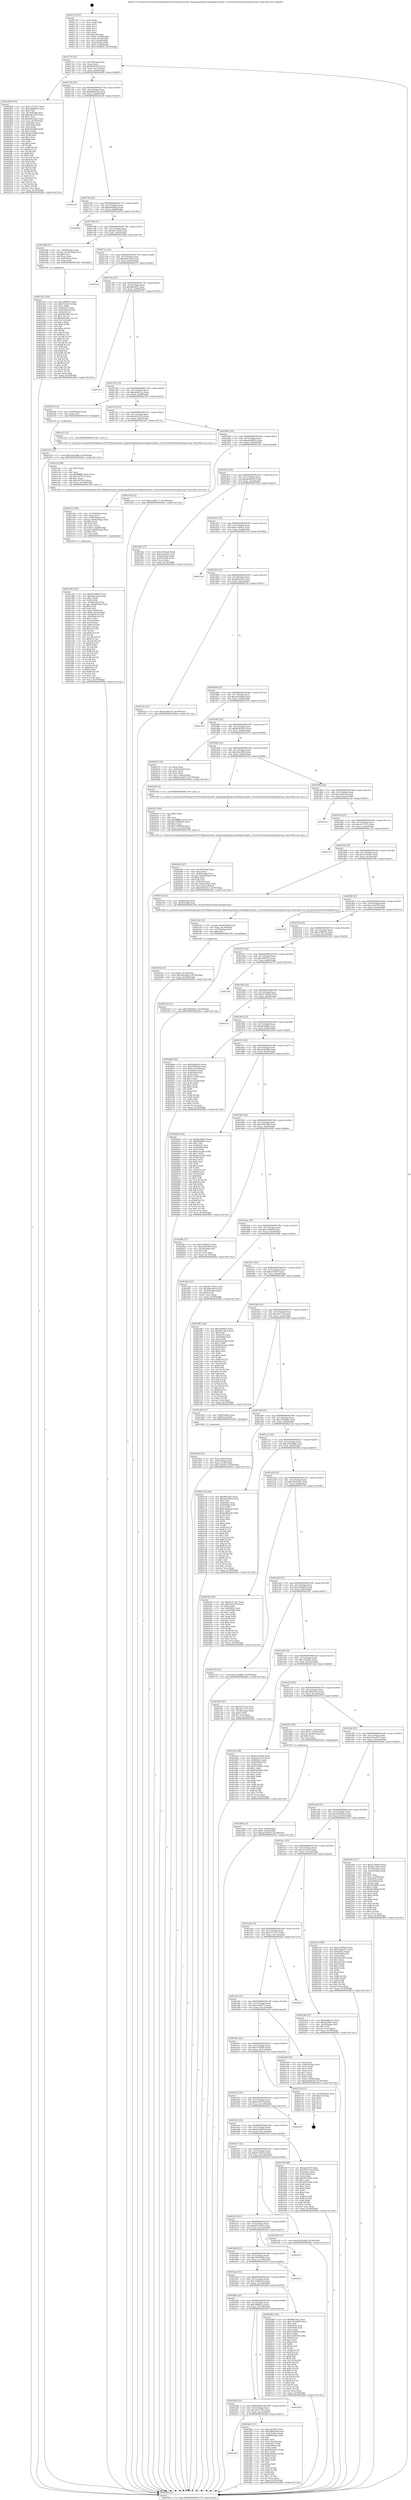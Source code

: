 digraph "0x401710" {
  label = "0x401710 (/mnt/c/Users/mathe/Desktop/tcc/POCII/binaries/extr_labq3map2libspicomodelpicomodel.c_PicoGetSurfaceSmoothingGroup_Final-ollvm.out::main(0))"
  labelloc = "t"
  node[shape=record]

  Entry [label="",width=0.3,height=0.3,shape=circle,fillcolor=black,style=filled]
  "0x40173f" [label="{
     0x40173f [23]\l
     | [instrs]\l
     &nbsp;&nbsp;0x40173f \<+3\>: mov -0x78(%rbp),%eax\l
     &nbsp;&nbsp;0x401742 \<+2\>: mov %eax,%ecx\l
     &nbsp;&nbsp;0x401744 \<+6\>: sub $0x83d2c979,%ecx\l
     &nbsp;&nbsp;0x40174a \<+3\>: mov %eax,-0x7c(%rbp)\l
     &nbsp;&nbsp;0x40174d \<+3\>: mov %ecx,-0x80(%rbp)\l
     &nbsp;&nbsp;0x401750 \<+6\>: je 0000000000402498 \<main+0xd88\>\l
  }"]
  "0x402498" [label="{
     0x402498 [165]\l
     | [instrs]\l
     &nbsp;&nbsp;0x402498 \<+5\>: mov $0x5c37c327,%eax\l
     &nbsp;&nbsp;0x40249d \<+5\>: mov $0xcdd8855e,%ecx\l
     &nbsp;&nbsp;0x4024a2 \<+2\>: mov $0x1,%dl\l
     &nbsp;&nbsp;0x4024a4 \<+3\>: mov -0x74(%rbp),%esi\l
     &nbsp;&nbsp;0x4024a7 \<+6\>: add $0x6942cb93,%esi\l
     &nbsp;&nbsp;0x4024ad \<+3\>: add $0x1,%esi\l
     &nbsp;&nbsp;0x4024b0 \<+6\>: sub $0x6942cb93,%esi\l
     &nbsp;&nbsp;0x4024b6 \<+3\>: mov %esi,-0x74(%rbp)\l
     &nbsp;&nbsp;0x4024b9 \<+7\>: mov 0x40505c,%esi\l
     &nbsp;&nbsp;0x4024c0 \<+7\>: mov 0x405060,%edi\l
     &nbsp;&nbsp;0x4024c7 \<+3\>: mov %esi,%r8d\l
     &nbsp;&nbsp;0x4024ca \<+7\>: sub $0xb42e0fb8,%r8d\l
     &nbsp;&nbsp;0x4024d1 \<+4\>: sub $0x1,%r8d\l
     &nbsp;&nbsp;0x4024d5 \<+7\>: add $0xb42e0fb8,%r8d\l
     &nbsp;&nbsp;0x4024dc \<+4\>: imul %r8d,%esi\l
     &nbsp;&nbsp;0x4024e0 \<+3\>: and $0x1,%esi\l
     &nbsp;&nbsp;0x4024e3 \<+3\>: cmp $0x0,%esi\l
     &nbsp;&nbsp;0x4024e6 \<+4\>: sete %r9b\l
     &nbsp;&nbsp;0x4024ea \<+3\>: cmp $0xa,%edi\l
     &nbsp;&nbsp;0x4024ed \<+4\>: setl %r10b\l
     &nbsp;&nbsp;0x4024f1 \<+3\>: mov %r9b,%r11b\l
     &nbsp;&nbsp;0x4024f4 \<+4\>: xor $0xff,%r11b\l
     &nbsp;&nbsp;0x4024f8 \<+3\>: mov %r10b,%bl\l
     &nbsp;&nbsp;0x4024fb \<+3\>: xor $0xff,%bl\l
     &nbsp;&nbsp;0x4024fe \<+3\>: xor $0x1,%dl\l
     &nbsp;&nbsp;0x402501 \<+3\>: mov %r11b,%r14b\l
     &nbsp;&nbsp;0x402504 \<+4\>: and $0xff,%r14b\l
     &nbsp;&nbsp;0x402508 \<+3\>: and %dl,%r9b\l
     &nbsp;&nbsp;0x40250b \<+3\>: mov %bl,%r15b\l
     &nbsp;&nbsp;0x40250e \<+4\>: and $0xff,%r15b\l
     &nbsp;&nbsp;0x402512 \<+3\>: and %dl,%r10b\l
     &nbsp;&nbsp;0x402515 \<+3\>: or %r9b,%r14b\l
     &nbsp;&nbsp;0x402518 \<+3\>: or %r10b,%r15b\l
     &nbsp;&nbsp;0x40251b \<+3\>: xor %r15b,%r14b\l
     &nbsp;&nbsp;0x40251e \<+3\>: or %bl,%r11b\l
     &nbsp;&nbsp;0x402521 \<+4\>: xor $0xff,%r11b\l
     &nbsp;&nbsp;0x402525 \<+3\>: or $0x1,%dl\l
     &nbsp;&nbsp;0x402528 \<+3\>: and %dl,%r11b\l
     &nbsp;&nbsp;0x40252b \<+3\>: or %r11b,%r14b\l
     &nbsp;&nbsp;0x40252e \<+4\>: test $0x1,%r14b\l
     &nbsp;&nbsp;0x402532 \<+3\>: cmovne %ecx,%eax\l
     &nbsp;&nbsp;0x402535 \<+3\>: mov %eax,-0x78(%rbp)\l
     &nbsp;&nbsp;0x402538 \<+5\>: jmp 000000000040285e \<main+0x114e\>\l
  }"]
  "0x401756" [label="{
     0x401756 [25]\l
     | [instrs]\l
     &nbsp;&nbsp;0x401756 \<+5\>: jmp 000000000040175b \<main+0x4b\>\l
     &nbsp;&nbsp;0x40175b \<+3\>: mov -0x7c(%rbp),%eax\l
     &nbsp;&nbsp;0x40175e \<+5\>: sub $0x886641dd,%eax\l
     &nbsp;&nbsp;0x401763 \<+6\>: mov %eax,-0x84(%rbp)\l
     &nbsp;&nbsp;0x401769 \<+6\>: je 0000000000401d34 \<main+0x624\>\l
  }"]
  Exit [label="",width=0.3,height=0.3,shape=circle,fillcolor=black,style=filled,peripheries=2]
  "0x401d34" [label="{
     0x401d34\l
  }", style=dashed]
  "0x40176f" [label="{
     0x40176f [25]\l
     | [instrs]\l
     &nbsp;&nbsp;0x40176f \<+5\>: jmp 0000000000401774 \<main+0x64\>\l
     &nbsp;&nbsp;0x401774 \<+3\>: mov -0x7c(%rbp),%eax\l
     &nbsp;&nbsp;0x401777 \<+5\>: sub $0x8aab68c4,%eax\l
     &nbsp;&nbsp;0x40177c \<+6\>: mov %eax,-0x88(%rbp)\l
     &nbsp;&nbsp;0x401782 \<+6\>: je 0000000000402850 \<main+0x1140\>\l
  }"]
  "0x402555" [label="{
     0x402555 [12]\l
     | [instrs]\l
     &nbsp;&nbsp;0x402555 \<+7\>: movl $0xe5a8396b,-0x78(%rbp)\l
     &nbsp;&nbsp;0x40255c \<+5\>: jmp 000000000040285e \<main+0x114e\>\l
  }"]
  "0x402850" [label="{
     0x402850\l
  }", style=dashed]
  "0x401788" [label="{
     0x401788 [25]\l
     | [instrs]\l
     &nbsp;&nbsp;0x401788 \<+5\>: jmp 000000000040178d \<main+0x7d\>\l
     &nbsp;&nbsp;0x40178d \<+3\>: mov -0x7c(%rbp),%eax\l
     &nbsp;&nbsp;0x401790 \<+5\>: sub $0x8bc12bc8,%eax\l
     &nbsp;&nbsp;0x401795 \<+6\>: mov %eax,-0x8c(%rbp)\l
     &nbsp;&nbsp;0x40179b \<+6\>: je 0000000000402388 \<main+0xc78\>\l
  }"]
  "0x4023a3" [label="{
     0x4023a3 [150]\l
     | [instrs]\l
     &nbsp;&nbsp;0x4023a3 \<+5\>: mov $0xcef695f7,%edx\l
     &nbsp;&nbsp;0x4023a8 \<+5\>: mov $0x672a0353,%esi\l
     &nbsp;&nbsp;0x4023ad \<+3\>: mov $0x1,%r8b\l
     &nbsp;&nbsp;0x4023b0 \<+8\>: mov 0x40505c,%r9d\l
     &nbsp;&nbsp;0x4023b8 \<+8\>: mov 0x405060,%r10d\l
     &nbsp;&nbsp;0x4023c0 \<+3\>: mov %r9d,%r11d\l
     &nbsp;&nbsp;0x4023c3 \<+7\>: sub $0x665a3fb1,%r11d\l
     &nbsp;&nbsp;0x4023ca \<+4\>: sub $0x1,%r11d\l
     &nbsp;&nbsp;0x4023ce \<+7\>: add $0x665a3fb1,%r11d\l
     &nbsp;&nbsp;0x4023d5 \<+4\>: imul %r11d,%r9d\l
     &nbsp;&nbsp;0x4023d9 \<+4\>: and $0x1,%r9d\l
     &nbsp;&nbsp;0x4023dd \<+4\>: cmp $0x0,%r9d\l
     &nbsp;&nbsp;0x4023e1 \<+3\>: sete %bl\l
     &nbsp;&nbsp;0x4023e4 \<+4\>: cmp $0xa,%r10d\l
     &nbsp;&nbsp;0x4023e8 \<+4\>: setl %r14b\l
     &nbsp;&nbsp;0x4023ec \<+3\>: mov %bl,%r15b\l
     &nbsp;&nbsp;0x4023ef \<+4\>: xor $0xff,%r15b\l
     &nbsp;&nbsp;0x4023f3 \<+3\>: mov %r14b,%r12b\l
     &nbsp;&nbsp;0x4023f6 \<+4\>: xor $0xff,%r12b\l
     &nbsp;&nbsp;0x4023fa \<+4\>: xor $0x1,%r8b\l
     &nbsp;&nbsp;0x4023fe \<+3\>: mov %r15b,%r13b\l
     &nbsp;&nbsp;0x402401 \<+4\>: and $0xff,%r13b\l
     &nbsp;&nbsp;0x402405 \<+3\>: and %r8b,%bl\l
     &nbsp;&nbsp;0x402408 \<+3\>: mov %r12b,%al\l
     &nbsp;&nbsp;0x40240b \<+2\>: and $0xff,%al\l
     &nbsp;&nbsp;0x40240d \<+3\>: and %r8b,%r14b\l
     &nbsp;&nbsp;0x402410 \<+3\>: or %bl,%r13b\l
     &nbsp;&nbsp;0x402413 \<+3\>: or %r14b,%al\l
     &nbsp;&nbsp;0x402416 \<+3\>: xor %al,%r13b\l
     &nbsp;&nbsp;0x402419 \<+3\>: or %r12b,%r15b\l
     &nbsp;&nbsp;0x40241c \<+4\>: xor $0xff,%r15b\l
     &nbsp;&nbsp;0x402420 \<+4\>: or $0x1,%r8b\l
     &nbsp;&nbsp;0x402424 \<+3\>: and %r8b,%r15b\l
     &nbsp;&nbsp;0x402427 \<+3\>: or %r15b,%r13b\l
     &nbsp;&nbsp;0x40242a \<+4\>: test $0x1,%r13b\l
     &nbsp;&nbsp;0x40242e \<+3\>: cmovne %esi,%edx\l
     &nbsp;&nbsp;0x402431 \<+3\>: mov %edx,-0x78(%rbp)\l
     &nbsp;&nbsp;0x402434 \<+5\>: jmp 000000000040285e \<main+0x114e\>\l
  }"]
  "0x402388" [label="{
     0x402388 [27]\l
     | [instrs]\l
     &nbsp;&nbsp;0x402388 \<+4\>: mov -0x60(%rbp),%rax\l
     &nbsp;&nbsp;0x40238c \<+4\>: movslq -0x74(%rbp),%rcx\l
     &nbsp;&nbsp;0x402390 \<+4\>: shl $0x4,%rcx\l
     &nbsp;&nbsp;0x402394 \<+3\>: add %rcx,%rax\l
     &nbsp;&nbsp;0x402397 \<+4\>: mov 0x8(%rax),%rax\l
     &nbsp;&nbsp;0x40239b \<+3\>: mov %rax,%rdi\l
     &nbsp;&nbsp;0x40239e \<+5\>: call 0000000000401030 \<free@plt\>\l
     | [calls]\l
     &nbsp;&nbsp;0x401030 \{1\} (unknown)\l
  }"]
  "0x4017a1" [label="{
     0x4017a1 [25]\l
     | [instrs]\l
     &nbsp;&nbsp;0x4017a1 \<+5\>: jmp 00000000004017a6 \<main+0x96\>\l
     &nbsp;&nbsp;0x4017a6 \<+3\>: mov -0x7c(%rbp),%eax\l
     &nbsp;&nbsp;0x4017a9 \<+5\>: sub $0x996e12f5,%eax\l
     &nbsp;&nbsp;0x4017ae \<+6\>: mov %eax,-0x90(%rbp)\l
     &nbsp;&nbsp;0x4017b4 \<+6\>: je 00000000004025c5 \<main+0xeb5\>\l
  }"]
  "0x4021fd" [label="{
     0x4021fd [25]\l
     | [instrs]\l
     &nbsp;&nbsp;0x4021fd \<+7\>: movl $0x0,-0x74(%rbp)\l
     &nbsp;&nbsp;0x402204 \<+7\>: movl $0x54929e0e,-0x78(%rbp)\l
     &nbsp;&nbsp;0x40220b \<+6\>: mov %eax,-0x148(%rbp)\l
     &nbsp;&nbsp;0x402211 \<+5\>: jmp 000000000040285e \<main+0x114e\>\l
  }"]
  "0x4025c5" [label="{
     0x4025c5\l
  }", style=dashed]
  "0x4017ba" [label="{
     0x4017ba [25]\l
     | [instrs]\l
     &nbsp;&nbsp;0x4017ba \<+5\>: jmp 00000000004017bf \<main+0xaf\>\l
     &nbsp;&nbsp;0x4017bf \<+3\>: mov -0x7c(%rbp),%eax\l
     &nbsp;&nbsp;0x4017c2 \<+5\>: sub $0x9ffe3d5c,%eax\l
     &nbsp;&nbsp;0x4017c7 \<+6\>: mov %eax,-0x94(%rbp)\l
     &nbsp;&nbsp;0x4017cd \<+6\>: je 00000000004027e1 \<main+0x10d1\>\l
  }"]
  "0x4021e6" [label="{
     0x4021e6 [23]\l
     | [instrs]\l
     &nbsp;&nbsp;0x4021e6 \<+10\>: movabs $0x4030b6,%rdi\l
     &nbsp;&nbsp;0x4021f0 \<+3\>: mov %eax,-0x70(%rbp)\l
     &nbsp;&nbsp;0x4021f3 \<+3\>: mov -0x70(%rbp),%esi\l
     &nbsp;&nbsp;0x4021f6 \<+2\>: mov $0x0,%al\l
     &nbsp;&nbsp;0x4021f8 \<+5\>: call 0000000000401040 \<printf@plt\>\l
     | [calls]\l
     &nbsp;&nbsp;0x401040 \{1\} (unknown)\l
  }"]
  "0x4027e1" [label="{
     0x4027e1\l
  }", style=dashed]
  "0x4017d3" [label="{
     0x4017d3 [25]\l
     | [instrs]\l
     &nbsp;&nbsp;0x4017d3 \<+5\>: jmp 00000000004017d8 \<main+0xc8\>\l
     &nbsp;&nbsp;0x4017d8 \<+3\>: mov -0x7c(%rbp),%eax\l
     &nbsp;&nbsp;0x4017db \<+5\>: sub $0xa4d831ce,%eax\l
     &nbsp;&nbsp;0x4017e0 \<+6\>: mov %eax,-0x98(%rbp)\l
     &nbsp;&nbsp;0x4017e6 \<+6\>: je 0000000000402549 \<main+0xe39\>\l
  }"]
  "0x402045" [label="{
     0x402045 [47]\l
     | [instrs]\l
     &nbsp;&nbsp;0x402045 \<+6\>: mov -0x144(%rbp),%ecx\l
     &nbsp;&nbsp;0x40204b \<+3\>: imul %eax,%ecx\l
     &nbsp;&nbsp;0x40204e \<+4\>: mov -0x60(%rbp),%rsi\l
     &nbsp;&nbsp;0x402052 \<+4\>: movslq -0x64(%rbp),%rdi\l
     &nbsp;&nbsp;0x402056 \<+4\>: shl $0x4,%rdi\l
     &nbsp;&nbsp;0x40205a \<+3\>: add %rdi,%rsi\l
     &nbsp;&nbsp;0x40205d \<+4\>: mov 0x8(%rsi),%rsi\l
     &nbsp;&nbsp;0x402061 \<+4\>: movslq -0x6c(%rbp),%rdi\l
     &nbsp;&nbsp;0x402065 \<+3\>: mov %ecx,(%rsi,%rdi,4)\l
     &nbsp;&nbsp;0x402068 \<+7\>: movl $0xb0561815,-0x78(%rbp)\l
     &nbsp;&nbsp;0x40206f \<+5\>: jmp 000000000040285e \<main+0x114e\>\l
  }"]
  "0x402549" [label="{
     0x402549 [12]\l
     | [instrs]\l
     &nbsp;&nbsp;0x402549 \<+4\>: mov -0x60(%rbp),%rax\l
     &nbsp;&nbsp;0x40254d \<+3\>: mov %rax,%rdi\l
     &nbsp;&nbsp;0x402550 \<+5\>: call 0000000000401030 \<free@plt\>\l
     | [calls]\l
     &nbsp;&nbsp;0x401030 \{1\} (unknown)\l
  }"]
  "0x4017ec" [label="{
     0x4017ec [25]\l
     | [instrs]\l
     &nbsp;&nbsp;0x4017ec \<+5\>: jmp 00000000004017f1 \<main+0xe1\>\l
     &nbsp;&nbsp;0x4017f1 \<+3\>: mov -0x7c(%rbp),%eax\l
     &nbsp;&nbsp;0x4017f4 \<+5\>: sub $0xa947a27d,%eax\l
     &nbsp;&nbsp;0x4017f9 \<+6\>: mov %eax,-0x9c(%rbp)\l
     &nbsp;&nbsp;0x4017ff \<+6\>: je 0000000000401e25 \<main+0x715\>\l
  }"]
  "0x40201d" [label="{
     0x40201d [40]\l
     | [instrs]\l
     &nbsp;&nbsp;0x40201d \<+5\>: mov $0x2,%ecx\l
     &nbsp;&nbsp;0x402022 \<+1\>: cltd\l
     &nbsp;&nbsp;0x402023 \<+2\>: idiv %ecx\l
     &nbsp;&nbsp;0x402025 \<+6\>: imul $0xfffffffe,%edx,%ecx\l
     &nbsp;&nbsp;0x40202b \<+6\>: add $0x7458b05a,%ecx\l
     &nbsp;&nbsp;0x402031 \<+3\>: add $0x1,%ecx\l
     &nbsp;&nbsp;0x402034 \<+6\>: sub $0x7458b05a,%ecx\l
     &nbsp;&nbsp;0x40203a \<+6\>: mov %ecx,-0x144(%rbp)\l
     &nbsp;&nbsp;0x402040 \<+5\>: call 0000000000401160 \<next_i\>\l
     | [calls]\l
     &nbsp;&nbsp;0x401160 \{1\} (/mnt/c/Users/mathe/Desktop/tcc/POCII/binaries/extr_labq3map2libspicomodelpicomodel.c_PicoGetSurfaceSmoothingGroup_Final-ollvm.out::next_i)\l
  }"]
  "0x401e25" [label="{
     0x401e25 [5]\l
     | [instrs]\l
     &nbsp;&nbsp;0x401e25 \<+5\>: call 0000000000401160 \<next_i\>\l
     | [calls]\l
     &nbsp;&nbsp;0x401160 \{1\} (/mnt/c/Users/mathe/Desktop/tcc/POCII/binaries/extr_labq3map2libspicomodelpicomodel.c_PicoGetSurfaceSmoothingGroup_Final-ollvm.out::next_i)\l
  }"]
  "0x401805" [label="{
     0x401805 [25]\l
     | [instrs]\l
     &nbsp;&nbsp;0x401805 \<+5\>: jmp 000000000040180a \<main+0xfa\>\l
     &nbsp;&nbsp;0x40180a \<+3\>: mov -0x7c(%rbp),%eax\l
     &nbsp;&nbsp;0x40180d \<+5\>: sub $0xab44d832,%eax\l
     &nbsp;&nbsp;0x401812 \<+6\>: mov %eax,-0xa0(%rbp)\l
     &nbsp;&nbsp;0x401818 \<+6\>: je 00000000004021ad \<main+0xa9d\>\l
  }"]
  "0x401bed" [label="{
     0x401bed\l
  }", style=dashed]
  "0x4021ad" [label="{
     0x4021ad [12]\l
     | [instrs]\l
     &nbsp;&nbsp;0x4021ad \<+7\>: movl $0x5ced8177,-0x78(%rbp)\l
     &nbsp;&nbsp;0x4021b4 \<+5\>: jmp 000000000040285e \<main+0x114e\>\l
  }"]
  "0x40181e" [label="{
     0x40181e [25]\l
     | [instrs]\l
     &nbsp;&nbsp;0x40181e \<+5\>: jmp 0000000000401823 \<main+0x113\>\l
     &nbsp;&nbsp;0x401823 \<+3\>: mov -0x7c(%rbp),%eax\l
     &nbsp;&nbsp;0x401826 \<+5\>: sub $0xabc66439,%eax\l
     &nbsp;&nbsp;0x40182b \<+6\>: mov %eax,-0xa4(%rbp)\l
     &nbsp;&nbsp;0x401831 \<+6\>: je 0000000000401db2 \<main+0x6a2\>\l
  }"]
  "0x401f8e" [label="{
     0x401f8e [111]\l
     | [instrs]\l
     &nbsp;&nbsp;0x401f8e \<+5\>: mov $0xcab1f5f7,%eax\l
     &nbsp;&nbsp;0x401f93 \<+5\>: mov $0xed942098,%ecx\l
     &nbsp;&nbsp;0x401f98 \<+3\>: mov -0x6c(%rbp),%edx\l
     &nbsp;&nbsp;0x401f9b \<+3\>: cmp -0x68(%rbp),%edx\l
     &nbsp;&nbsp;0x401f9e \<+4\>: setl %sil\l
     &nbsp;&nbsp;0x401fa2 \<+4\>: and $0x1,%sil\l
     &nbsp;&nbsp;0x401fa6 \<+4\>: mov %sil,-0x2a(%rbp)\l
     &nbsp;&nbsp;0x401faa \<+7\>: mov 0x40505c,%edx\l
     &nbsp;&nbsp;0x401fb1 \<+7\>: mov 0x405060,%edi\l
     &nbsp;&nbsp;0x401fb8 \<+3\>: mov %edx,%r8d\l
     &nbsp;&nbsp;0x401fbb \<+7\>: sub $0x646428e3,%r8d\l
     &nbsp;&nbsp;0x401fc2 \<+4\>: sub $0x1,%r8d\l
     &nbsp;&nbsp;0x401fc6 \<+7\>: add $0x646428e3,%r8d\l
     &nbsp;&nbsp;0x401fcd \<+4\>: imul %r8d,%edx\l
     &nbsp;&nbsp;0x401fd1 \<+3\>: and $0x1,%edx\l
     &nbsp;&nbsp;0x401fd4 \<+3\>: cmp $0x0,%edx\l
     &nbsp;&nbsp;0x401fd7 \<+4\>: sete %sil\l
     &nbsp;&nbsp;0x401fdb \<+3\>: cmp $0xa,%edi\l
     &nbsp;&nbsp;0x401fde \<+4\>: setl %r9b\l
     &nbsp;&nbsp;0x401fe2 \<+3\>: mov %sil,%r10b\l
     &nbsp;&nbsp;0x401fe5 \<+3\>: and %r9b,%r10b\l
     &nbsp;&nbsp;0x401fe8 \<+3\>: xor %r9b,%sil\l
     &nbsp;&nbsp;0x401feb \<+3\>: or %sil,%r10b\l
     &nbsp;&nbsp;0x401fee \<+4\>: test $0x1,%r10b\l
     &nbsp;&nbsp;0x401ff2 \<+3\>: cmovne %ecx,%eax\l
     &nbsp;&nbsp;0x401ff5 \<+3\>: mov %eax,-0x78(%rbp)\l
     &nbsp;&nbsp;0x401ff8 \<+5\>: jmp 000000000040285e \<main+0x114e\>\l
  }"]
  "0x401db2" [label="{
     0x401db2 [27]\l
     | [instrs]\l
     &nbsp;&nbsp;0x401db2 \<+5\>: mov $0xca76cba5,%eax\l
     &nbsp;&nbsp;0x401db7 \<+5\>: mov $0x332adaf1,%ecx\l
     &nbsp;&nbsp;0x401dbc \<+3\>: mov -0x64(%rbp),%edx\l
     &nbsp;&nbsp;0x401dbf \<+3\>: cmp -0x54(%rbp),%edx\l
     &nbsp;&nbsp;0x401dc2 \<+3\>: cmovl %ecx,%eax\l
     &nbsp;&nbsp;0x401dc5 \<+3\>: mov %eax,-0x78(%rbp)\l
     &nbsp;&nbsp;0x401dc8 \<+5\>: jmp 000000000040285e \<main+0x114e\>\l
  }"]
  "0x401837" [label="{
     0x401837 [25]\l
     | [instrs]\l
     &nbsp;&nbsp;0x401837 \<+5\>: jmp 000000000040183c \<main+0x12c\>\l
     &nbsp;&nbsp;0x40183c \<+3\>: mov -0x7c(%rbp),%eax\l
     &nbsp;&nbsp;0x40183f \<+5\>: sub $0xac1489c4,%eax\l
     &nbsp;&nbsp;0x401844 \<+6\>: mov %eax,-0xa8(%rbp)\l
     &nbsp;&nbsp;0x40184a \<+6\>: je 00000000004027ed \<main+0x10dd\>\l
  }"]
  "0x401bd4" [label="{
     0x401bd4 [25]\l
     | [instrs]\l
     &nbsp;&nbsp;0x401bd4 \<+5\>: jmp 0000000000401bd9 \<main+0x4c9\>\l
     &nbsp;&nbsp;0x401bd9 \<+3\>: mov -0x7c(%rbp),%eax\l
     &nbsp;&nbsp;0x401bdc \<+5\>: sub $0x7b071395,%eax\l
     &nbsp;&nbsp;0x401be1 \<+6\>: mov %eax,-0x13c(%rbp)\l
     &nbsp;&nbsp;0x401be7 \<+6\>: je 0000000000401f8e \<main+0x87e\>\l
  }"]
  "0x4027ed" [label="{
     0x4027ed\l
  }", style=dashed]
  "0x401850" [label="{
     0x401850 [25]\l
     | [instrs]\l
     &nbsp;&nbsp;0x401850 \<+5\>: jmp 0000000000401855 \<main+0x145\>\l
     &nbsp;&nbsp;0x401855 \<+3\>: mov -0x7c(%rbp),%eax\l
     &nbsp;&nbsp;0x401858 \<+5\>: sub $0xad8c2a5a,%eax\l
     &nbsp;&nbsp;0x40185d \<+6\>: mov %eax,-0xac(%rbp)\l
     &nbsp;&nbsp;0x401863 \<+6\>: je 0000000000401f2a \<main+0x81a\>\l
  }"]
  "0x40256d" [label="{
     0x40256d\l
  }", style=dashed]
  "0x401f2a" [label="{
     0x401f2a [12]\l
     | [instrs]\l
     &nbsp;&nbsp;0x401f2a \<+7\>: movl $0x61e9d474,-0x78(%rbp)\l
     &nbsp;&nbsp;0x401f31 \<+5\>: jmp 000000000040285e \<main+0x114e\>\l
  }"]
  "0x401869" [label="{
     0x401869 [25]\l
     | [instrs]\l
     &nbsp;&nbsp;0x401869 \<+5\>: jmp 000000000040186e \<main+0x15e\>\l
     &nbsp;&nbsp;0x40186e \<+3\>: mov -0x7c(%rbp),%eax\l
     &nbsp;&nbsp;0x401871 \<+5\>: sub $0xae916da4,%eax\l
     &nbsp;&nbsp;0x401876 \<+6\>: mov %eax,-0xb0(%rbp)\l
     &nbsp;&nbsp;0x40187c \<+6\>: je 0000000000402739 \<main+0x1029\>\l
  }"]
  "0x401bbb" [label="{
     0x401bbb [25]\l
     | [instrs]\l
     &nbsp;&nbsp;0x401bbb \<+5\>: jmp 0000000000401bc0 \<main+0x4b0\>\l
     &nbsp;&nbsp;0x401bc0 \<+3\>: mov -0x7c(%rbp),%eax\l
     &nbsp;&nbsp;0x401bc3 \<+5\>: sub $0x79f6621a,%eax\l
     &nbsp;&nbsp;0x401bc8 \<+6\>: mov %eax,-0x138(%rbp)\l
     &nbsp;&nbsp;0x401bce \<+6\>: je 000000000040256d \<main+0xe5d\>\l
  }"]
  "0x402739" [label="{
     0x402739\l
  }", style=dashed]
  "0x401882" [label="{
     0x401882 [25]\l
     | [instrs]\l
     &nbsp;&nbsp;0x401882 \<+5\>: jmp 0000000000401887 \<main+0x177\>\l
     &nbsp;&nbsp;0x401887 \<+3\>: mov -0x7c(%rbp),%eax\l
     &nbsp;&nbsp;0x40188a \<+5\>: sub $0xb0561815,%eax\l
     &nbsp;&nbsp;0x40188f \<+6\>: mov %eax,-0xb4(%rbp)\l
     &nbsp;&nbsp;0x401895 \<+6\>: je 0000000000402074 \<main+0x964\>\l
  }"]
  "0x40208d" [label="{
     0x40208d [144]\l
     | [instrs]\l
     &nbsp;&nbsp;0x40208d \<+5\>: mov $0x9ffe3d5c,%eax\l
     &nbsp;&nbsp;0x402092 \<+5\>: mov $0x1491d084,%ecx\l
     &nbsp;&nbsp;0x402097 \<+2\>: mov $0x1,%dl\l
     &nbsp;&nbsp;0x402099 \<+7\>: mov 0x40505c,%esi\l
     &nbsp;&nbsp;0x4020a0 \<+7\>: mov 0x405060,%edi\l
     &nbsp;&nbsp;0x4020a7 \<+3\>: mov %esi,%r8d\l
     &nbsp;&nbsp;0x4020aa \<+7\>: sub $0x532865fb,%r8d\l
     &nbsp;&nbsp;0x4020b1 \<+4\>: sub $0x1,%r8d\l
     &nbsp;&nbsp;0x4020b5 \<+7\>: add $0x532865fb,%r8d\l
     &nbsp;&nbsp;0x4020bc \<+4\>: imul %r8d,%esi\l
     &nbsp;&nbsp;0x4020c0 \<+3\>: and $0x1,%esi\l
     &nbsp;&nbsp;0x4020c3 \<+3\>: cmp $0x0,%esi\l
     &nbsp;&nbsp;0x4020c6 \<+4\>: sete %r9b\l
     &nbsp;&nbsp;0x4020ca \<+3\>: cmp $0xa,%edi\l
     &nbsp;&nbsp;0x4020cd \<+4\>: setl %r10b\l
     &nbsp;&nbsp;0x4020d1 \<+3\>: mov %r9b,%r11b\l
     &nbsp;&nbsp;0x4020d4 \<+4\>: xor $0xff,%r11b\l
     &nbsp;&nbsp;0x4020d8 \<+3\>: mov %r10b,%bl\l
     &nbsp;&nbsp;0x4020db \<+3\>: xor $0xff,%bl\l
     &nbsp;&nbsp;0x4020de \<+3\>: xor $0x0,%dl\l
     &nbsp;&nbsp;0x4020e1 \<+3\>: mov %r11b,%r14b\l
     &nbsp;&nbsp;0x4020e4 \<+4\>: and $0x0,%r14b\l
     &nbsp;&nbsp;0x4020e8 \<+3\>: and %dl,%r9b\l
     &nbsp;&nbsp;0x4020eb \<+3\>: mov %bl,%r15b\l
     &nbsp;&nbsp;0x4020ee \<+4\>: and $0x0,%r15b\l
     &nbsp;&nbsp;0x4020f2 \<+3\>: and %dl,%r10b\l
     &nbsp;&nbsp;0x4020f5 \<+3\>: or %r9b,%r14b\l
     &nbsp;&nbsp;0x4020f8 \<+3\>: or %r10b,%r15b\l
     &nbsp;&nbsp;0x4020fb \<+3\>: xor %r15b,%r14b\l
     &nbsp;&nbsp;0x4020fe \<+3\>: or %bl,%r11b\l
     &nbsp;&nbsp;0x402101 \<+4\>: xor $0xff,%r11b\l
     &nbsp;&nbsp;0x402105 \<+3\>: or $0x0,%dl\l
     &nbsp;&nbsp;0x402108 \<+3\>: and %dl,%r11b\l
     &nbsp;&nbsp;0x40210b \<+3\>: or %r11b,%r14b\l
     &nbsp;&nbsp;0x40210e \<+4\>: test $0x1,%r14b\l
     &nbsp;&nbsp;0x402112 \<+3\>: cmovne %ecx,%eax\l
     &nbsp;&nbsp;0x402115 \<+3\>: mov %eax,-0x78(%rbp)\l
     &nbsp;&nbsp;0x402118 \<+5\>: jmp 000000000040285e \<main+0x114e\>\l
  }"]
  "0x402074" [label="{
     0x402074 [25]\l
     | [instrs]\l
     &nbsp;&nbsp;0x402074 \<+2\>: xor %eax,%eax\l
     &nbsp;&nbsp;0x402076 \<+3\>: mov -0x6c(%rbp),%ecx\l
     &nbsp;&nbsp;0x402079 \<+3\>: sub $0x1,%eax\l
     &nbsp;&nbsp;0x40207c \<+2\>: sub %eax,%ecx\l
     &nbsp;&nbsp;0x40207e \<+3\>: mov %ecx,-0x6c(%rbp)\l
     &nbsp;&nbsp;0x402081 \<+7\>: movl $0x61e9d474,-0x78(%rbp)\l
     &nbsp;&nbsp;0x402088 \<+5\>: jmp 000000000040285e \<main+0x114e\>\l
  }"]
  "0x40189b" [label="{
     0x40189b [25]\l
     | [instrs]\l
     &nbsp;&nbsp;0x40189b \<+5\>: jmp 00000000004018a0 \<main+0x190\>\l
     &nbsp;&nbsp;0x4018a0 \<+3\>: mov -0x7c(%rbp),%eax\l
     &nbsp;&nbsp;0x4018a3 \<+5\>: sub $0xc06ec964,%eax\l
     &nbsp;&nbsp;0x4018a8 \<+6\>: mov %eax,-0xb8(%rbp)\l
     &nbsp;&nbsp;0x4018ae \<+6\>: je 0000000000402018 \<main+0x908\>\l
  }"]
  "0x401ba2" [label="{
     0x401ba2 [25]\l
     | [instrs]\l
     &nbsp;&nbsp;0x401ba2 \<+5\>: jmp 0000000000401ba7 \<main+0x497\>\l
     &nbsp;&nbsp;0x401ba7 \<+3\>: mov -0x7c(%rbp),%eax\l
     &nbsp;&nbsp;0x401baa \<+5\>: sub $0x74490a55,%eax\l
     &nbsp;&nbsp;0x401baf \<+6\>: mov %eax,-0x134(%rbp)\l
     &nbsp;&nbsp;0x401bb5 \<+6\>: je 000000000040208d \<main+0x97d\>\l
  }"]
  "0x402018" [label="{
     0x402018 [5]\l
     | [instrs]\l
     &nbsp;&nbsp;0x402018 \<+5\>: call 0000000000401160 \<next_i\>\l
     | [calls]\l
     &nbsp;&nbsp;0x401160 \{1\} (/mnt/c/Users/mathe/Desktop/tcc/POCII/binaries/extr_labq3map2libspicomodelpicomodel.c_PicoGetSurfaceSmoothingGroup_Final-ollvm.out::next_i)\l
  }"]
  "0x4018b4" [label="{
     0x4018b4 [25]\l
     | [instrs]\l
     &nbsp;&nbsp;0x4018b4 \<+5\>: jmp 00000000004018b9 \<main+0x1a9\>\l
     &nbsp;&nbsp;0x4018b9 \<+3\>: mov -0x7c(%rbp),%eax\l
     &nbsp;&nbsp;0x4018bc \<+5\>: sub $0xc3af07a4,%eax\l
     &nbsp;&nbsp;0x4018c1 \<+6\>: mov %eax,-0xbc(%rbp)\l
     &nbsp;&nbsp;0x4018c7 \<+6\>: je 0000000000401ca2 \<main+0x592\>\l
  }"]
  "0x40261d" [label="{
     0x40261d\l
  }", style=dashed]
  "0x401ca2" [label="{
     0x401ca2\l
  }", style=dashed]
  "0x4018cd" [label="{
     0x4018cd [25]\l
     | [instrs]\l
     &nbsp;&nbsp;0x4018cd \<+5\>: jmp 00000000004018d2 \<main+0x1c2\>\l
     &nbsp;&nbsp;0x4018d2 \<+3\>: mov -0x7c(%rbp),%eax\l
     &nbsp;&nbsp;0x4018d5 \<+5\>: sub $0xc4c77a72,%eax\l
     &nbsp;&nbsp;0x4018da \<+6\>: mov %eax,-0xc0(%rbp)\l
     &nbsp;&nbsp;0x4018e0 \<+6\>: je 0000000000401c12 \<main+0x502\>\l
  }"]
  "0x401b89" [label="{
     0x401b89 [25]\l
     | [instrs]\l
     &nbsp;&nbsp;0x401b89 \<+5\>: jmp 0000000000401b8e \<main+0x47e\>\l
     &nbsp;&nbsp;0x401b8e \<+3\>: mov -0x7c(%rbp),%eax\l
     &nbsp;&nbsp;0x401b91 \<+5\>: sub $0x70037669,%eax\l
     &nbsp;&nbsp;0x401b96 \<+6\>: mov %eax,-0x130(%rbp)\l
     &nbsp;&nbsp;0x401b9c \<+6\>: je 000000000040261d \<main+0xf0d\>\l
  }"]
  "0x401c12" [label="{
     0x401c12\l
  }", style=dashed]
  "0x4018e6" [label="{
     0x4018e6 [25]\l
     | [instrs]\l
     &nbsp;&nbsp;0x4018e6 \<+5\>: jmp 00000000004018eb \<main+0x1db\>\l
     &nbsp;&nbsp;0x4018eb \<+3\>: mov -0x7c(%rbp),%eax\l
     &nbsp;&nbsp;0x4018ee \<+5\>: sub $0xca76cba5,%eax\l
     &nbsp;&nbsp;0x4018f3 \<+6\>: mov %eax,-0xc4(%rbp)\l
     &nbsp;&nbsp;0x4018f9 \<+6\>: je 00000000004021da \<main+0xaca\>\l
  }"]
  "0x402561" [label="{
     0x402561\l
  }", style=dashed]
  "0x4021da" [label="{
     0x4021da [12]\l
     | [instrs]\l
     &nbsp;&nbsp;0x4021da \<+4\>: mov -0x60(%rbp),%rdi\l
     &nbsp;&nbsp;0x4021de \<+3\>: mov -0x50(%rbp),%esi\l
     &nbsp;&nbsp;0x4021e1 \<+5\>: call 00000000004015d0 \<PicoGetSurfaceSmoothingGroup\>\l
     | [calls]\l
     &nbsp;&nbsp;0x4015d0 \{1\} (/mnt/c/Users/mathe/Desktop/tcc/POCII/binaries/extr_labq3map2libspicomodelpicomodel.c_PicoGetSurfaceSmoothingGroup_Final-ollvm.out::PicoGetSurfaceSmoothingGroup)\l
  }"]
  "0x4018ff" [label="{
     0x4018ff [25]\l
     | [instrs]\l
     &nbsp;&nbsp;0x4018ff \<+5\>: jmp 0000000000401904 \<main+0x1f4\>\l
     &nbsp;&nbsp;0x401904 \<+3\>: mov -0x7c(%rbp),%eax\l
     &nbsp;&nbsp;0x401907 \<+5\>: sub $0xcab1f5f7,%eax\l
     &nbsp;&nbsp;0x40190c \<+6\>: mov %eax,-0xc8(%rbp)\l
     &nbsp;&nbsp;0x401912 \<+6\>: je 00000000004027d5 \<main+0x10c5\>\l
  }"]
  "0x401b70" [label="{
     0x401b70 [25]\l
     | [instrs]\l
     &nbsp;&nbsp;0x401b70 \<+5\>: jmp 0000000000401b75 \<main+0x465\>\l
     &nbsp;&nbsp;0x401b75 \<+3\>: mov -0x7c(%rbp),%eax\l
     &nbsp;&nbsp;0x401b78 \<+5\>: sub $0x68727b22,%eax\l
     &nbsp;&nbsp;0x401b7d \<+6\>: mov %eax,-0x12c(%rbp)\l
     &nbsp;&nbsp;0x401b83 \<+6\>: je 0000000000402561 \<main+0xe51\>\l
  }"]
  "0x4027d5" [label="{
     0x4027d5\l
  }", style=dashed]
  "0x401918" [label="{
     0x401918 [25]\l
     | [instrs]\l
     &nbsp;&nbsp;0x401918 \<+5\>: jmp 000000000040191d \<main+0x20d\>\l
     &nbsp;&nbsp;0x40191d \<+3\>: mov -0x7c(%rbp),%eax\l
     &nbsp;&nbsp;0x401920 \<+5\>: sub $0xcdd8855e,%eax\l
     &nbsp;&nbsp;0x401925 \<+6\>: mov %eax,-0xcc(%rbp)\l
     &nbsp;&nbsp;0x40192b \<+6\>: je 000000000040253d \<main+0xe2d\>\l
  }"]
  "0x402439" [label="{
     0x402439 [12]\l
     | [instrs]\l
     &nbsp;&nbsp;0x402439 \<+7\>: movl $0x24392b88,-0x78(%rbp)\l
     &nbsp;&nbsp;0x402440 \<+5\>: jmp 000000000040285e \<main+0x114e\>\l
  }"]
  "0x40253d" [label="{
     0x40253d [12]\l
     | [instrs]\l
     &nbsp;&nbsp;0x40253d \<+7\>: movl $0x54929e0e,-0x78(%rbp)\l
     &nbsp;&nbsp;0x402544 \<+5\>: jmp 000000000040285e \<main+0x114e\>\l
  }"]
  "0x401931" [label="{
     0x401931 [25]\l
     | [instrs]\l
     &nbsp;&nbsp;0x401931 \<+5\>: jmp 0000000000401936 \<main+0x226\>\l
     &nbsp;&nbsp;0x401936 \<+3\>: mov -0x7c(%rbp),%eax\l
     &nbsp;&nbsp;0x401939 \<+5\>: sub $0xcef695f7,%eax\l
     &nbsp;&nbsp;0x40193e \<+6\>: mov %eax,-0xd0(%rbp)\l
     &nbsp;&nbsp;0x401944 \<+6\>: je 00000000004027f9 \<main+0x10e9\>\l
  }"]
  "0x401b57" [label="{
     0x401b57 [25]\l
     | [instrs]\l
     &nbsp;&nbsp;0x401b57 \<+5\>: jmp 0000000000401b5c \<main+0x44c\>\l
     &nbsp;&nbsp;0x401b5c \<+3\>: mov -0x7c(%rbp),%eax\l
     &nbsp;&nbsp;0x401b5f \<+5\>: sub $0x672a0353,%eax\l
     &nbsp;&nbsp;0x401b64 \<+6\>: mov %eax,-0x128(%rbp)\l
     &nbsp;&nbsp;0x401b6a \<+6\>: je 0000000000402439 \<main+0xd29\>\l
  }"]
  "0x4027f9" [label="{
     0x4027f9\l
  }", style=dashed]
  "0x40194a" [label="{
     0x40194a [25]\l
     | [instrs]\l
     &nbsp;&nbsp;0x40194a \<+5\>: jmp 000000000040194f \<main+0x23f\>\l
     &nbsp;&nbsp;0x40194f \<+3\>: mov -0x7c(%rbp),%eax\l
     &nbsp;&nbsp;0x401952 \<+5\>: sub $0xd57a00d5,%eax\l
     &nbsp;&nbsp;0x401957 \<+6\>: mov %eax,-0xd4(%rbp)\l
     &nbsp;&nbsp;0x40195d \<+6\>: je 0000000000402751 \<main+0x1041\>\l
  }"]
  "0x401f36" [label="{
     0x401f36 [88]\l
     | [instrs]\l
     &nbsp;&nbsp;0x401f36 \<+5\>: mov $0xcab1f5f7,%eax\l
     &nbsp;&nbsp;0x401f3b \<+5\>: mov $0x7b071395,%ecx\l
     &nbsp;&nbsp;0x401f40 \<+7\>: mov 0x40505c,%edx\l
     &nbsp;&nbsp;0x401f47 \<+7\>: mov 0x405060,%esi\l
     &nbsp;&nbsp;0x401f4e \<+2\>: mov %edx,%edi\l
     &nbsp;&nbsp;0x401f50 \<+6\>: add $0x28557b4e,%edi\l
     &nbsp;&nbsp;0x401f56 \<+3\>: sub $0x1,%edi\l
     &nbsp;&nbsp;0x401f59 \<+6\>: sub $0x28557b4e,%edi\l
     &nbsp;&nbsp;0x401f5f \<+3\>: imul %edi,%edx\l
     &nbsp;&nbsp;0x401f62 \<+3\>: and $0x1,%edx\l
     &nbsp;&nbsp;0x401f65 \<+3\>: cmp $0x0,%edx\l
     &nbsp;&nbsp;0x401f68 \<+4\>: sete %r8b\l
     &nbsp;&nbsp;0x401f6c \<+3\>: cmp $0xa,%esi\l
     &nbsp;&nbsp;0x401f6f \<+4\>: setl %r9b\l
     &nbsp;&nbsp;0x401f73 \<+3\>: mov %r8b,%r10b\l
     &nbsp;&nbsp;0x401f76 \<+3\>: and %r9b,%r10b\l
     &nbsp;&nbsp;0x401f79 \<+3\>: xor %r9b,%r8b\l
     &nbsp;&nbsp;0x401f7c \<+3\>: or %r8b,%r10b\l
     &nbsp;&nbsp;0x401f7f \<+4\>: test $0x1,%r10b\l
     &nbsp;&nbsp;0x401f83 \<+3\>: cmovne %ecx,%eax\l
     &nbsp;&nbsp;0x401f86 \<+3\>: mov %eax,-0x78(%rbp)\l
     &nbsp;&nbsp;0x401f89 \<+5\>: jmp 000000000040285e \<main+0x114e\>\l
  }"]
  "0x402751" [label="{
     0x402751\l
  }", style=dashed]
  "0x401963" [label="{
     0x401963 [25]\l
     | [instrs]\l
     &nbsp;&nbsp;0x401963 \<+5\>: jmp 0000000000401968 \<main+0x258\>\l
     &nbsp;&nbsp;0x401968 \<+3\>: mov -0x7c(%rbp),%eax\l
     &nbsp;&nbsp;0x40196b \<+5\>: sub $0xdf24f80e,%eax\l
     &nbsp;&nbsp;0x401970 \<+6\>: mov %eax,-0xd8(%rbp)\l
     &nbsp;&nbsp;0x401976 \<+6\>: je 00000000004026b9 \<main+0xfa9\>\l
  }"]
  "0x401b3e" [label="{
     0x401b3e [25]\l
     | [instrs]\l
     &nbsp;&nbsp;0x401b3e \<+5\>: jmp 0000000000401b43 \<main+0x433\>\l
     &nbsp;&nbsp;0x401b43 \<+3\>: mov -0x7c(%rbp),%eax\l
     &nbsp;&nbsp;0x401b46 \<+5\>: sub $0x61e9d474,%eax\l
     &nbsp;&nbsp;0x401b4b \<+6\>: mov %eax,-0x124(%rbp)\l
     &nbsp;&nbsp;0x401b51 \<+6\>: je 0000000000401f36 \<main+0x826\>\l
  }"]
  "0x4026b9" [label="{
     0x4026b9 [95]\l
     | [instrs]\l
     &nbsp;&nbsp;0x4026b9 \<+5\>: mov $0x8aab68c4,%eax\l
     &nbsp;&nbsp;0x4026be \<+5\>: mov $0x25b56c56,%ecx\l
     &nbsp;&nbsp;0x4026c3 \<+7\>: movl $0x0,-0x38(%rbp)\l
     &nbsp;&nbsp;0x4026ca \<+7\>: mov 0x40505c,%edx\l
     &nbsp;&nbsp;0x4026d1 \<+7\>: mov 0x405060,%esi\l
     &nbsp;&nbsp;0x4026d8 \<+2\>: mov %edx,%edi\l
     &nbsp;&nbsp;0x4026da \<+6\>: add $0xec13429f,%edi\l
     &nbsp;&nbsp;0x4026e0 \<+3\>: sub $0x1,%edi\l
     &nbsp;&nbsp;0x4026e3 \<+6\>: sub $0xec13429f,%edi\l
     &nbsp;&nbsp;0x4026e9 \<+3\>: imul %edi,%edx\l
     &nbsp;&nbsp;0x4026ec \<+3\>: and $0x1,%edx\l
     &nbsp;&nbsp;0x4026ef \<+3\>: cmp $0x0,%edx\l
     &nbsp;&nbsp;0x4026f2 \<+4\>: sete %r8b\l
     &nbsp;&nbsp;0x4026f6 \<+3\>: cmp $0xa,%esi\l
     &nbsp;&nbsp;0x4026f9 \<+4\>: setl %r9b\l
     &nbsp;&nbsp;0x4026fd \<+3\>: mov %r8b,%r10b\l
     &nbsp;&nbsp;0x402700 \<+3\>: and %r9b,%r10b\l
     &nbsp;&nbsp;0x402703 \<+3\>: xor %r9b,%r8b\l
     &nbsp;&nbsp;0x402706 \<+3\>: or %r8b,%r10b\l
     &nbsp;&nbsp;0x402709 \<+4\>: test $0x1,%r10b\l
     &nbsp;&nbsp;0x40270d \<+3\>: cmovne %ecx,%eax\l
     &nbsp;&nbsp;0x402710 \<+3\>: mov %eax,-0x78(%rbp)\l
     &nbsp;&nbsp;0x402713 \<+5\>: jmp 000000000040285e \<main+0x114e\>\l
  }"]
  "0x40197c" [label="{
     0x40197c [25]\l
     | [instrs]\l
     &nbsp;&nbsp;0x40197c \<+5\>: jmp 0000000000401981 \<main+0x271\>\l
     &nbsp;&nbsp;0x401981 \<+3\>: mov -0x7c(%rbp),%eax\l
     &nbsp;&nbsp;0x401984 \<+5\>: sub $0xe5a8396b,%eax\l
     &nbsp;&nbsp;0x401989 \<+6\>: mov %eax,-0xdc(%rbp)\l
     &nbsp;&nbsp;0x40198f \<+6\>: je 0000000000402629 \<main+0xf19\>\l
  }"]
  "0x40283f" [label="{
     0x40283f\l
  }", style=dashed]
  "0x402629" [label="{
     0x402629 [144]\l
     | [instrs]\l
     &nbsp;&nbsp;0x402629 \<+5\>: mov $0x8aab68c4,%eax\l
     &nbsp;&nbsp;0x40262e \<+5\>: mov $0xdf24f80e,%ecx\l
     &nbsp;&nbsp;0x402633 \<+2\>: mov $0x1,%dl\l
     &nbsp;&nbsp;0x402635 \<+7\>: mov 0x40505c,%esi\l
     &nbsp;&nbsp;0x40263c \<+7\>: mov 0x405060,%edi\l
     &nbsp;&nbsp;0x402643 \<+3\>: mov %esi,%r8d\l
     &nbsp;&nbsp;0x402646 \<+7\>: sub $0xfa1aca56,%r8d\l
     &nbsp;&nbsp;0x40264d \<+4\>: sub $0x1,%r8d\l
     &nbsp;&nbsp;0x402651 \<+7\>: add $0xfa1aca56,%r8d\l
     &nbsp;&nbsp;0x402658 \<+4\>: imul %r8d,%esi\l
     &nbsp;&nbsp;0x40265c \<+3\>: and $0x1,%esi\l
     &nbsp;&nbsp;0x40265f \<+3\>: cmp $0x0,%esi\l
     &nbsp;&nbsp;0x402662 \<+4\>: sete %r9b\l
     &nbsp;&nbsp;0x402666 \<+3\>: cmp $0xa,%edi\l
     &nbsp;&nbsp;0x402669 \<+4\>: setl %r10b\l
     &nbsp;&nbsp;0x40266d \<+3\>: mov %r9b,%r11b\l
     &nbsp;&nbsp;0x402670 \<+4\>: xor $0xff,%r11b\l
     &nbsp;&nbsp;0x402674 \<+3\>: mov %r10b,%bl\l
     &nbsp;&nbsp;0x402677 \<+3\>: xor $0xff,%bl\l
     &nbsp;&nbsp;0x40267a \<+3\>: xor $0x1,%dl\l
     &nbsp;&nbsp;0x40267d \<+3\>: mov %r11b,%r14b\l
     &nbsp;&nbsp;0x402680 \<+4\>: and $0xff,%r14b\l
     &nbsp;&nbsp;0x402684 \<+3\>: and %dl,%r9b\l
     &nbsp;&nbsp;0x402687 \<+3\>: mov %bl,%r15b\l
     &nbsp;&nbsp;0x40268a \<+4\>: and $0xff,%r15b\l
     &nbsp;&nbsp;0x40268e \<+3\>: and %dl,%r10b\l
     &nbsp;&nbsp;0x402691 \<+3\>: or %r9b,%r14b\l
     &nbsp;&nbsp;0x402694 \<+3\>: or %r10b,%r15b\l
     &nbsp;&nbsp;0x402697 \<+3\>: xor %r15b,%r14b\l
     &nbsp;&nbsp;0x40269a \<+3\>: or %bl,%r11b\l
     &nbsp;&nbsp;0x40269d \<+4\>: xor $0xff,%r11b\l
     &nbsp;&nbsp;0x4026a1 \<+3\>: or $0x1,%dl\l
     &nbsp;&nbsp;0x4026a4 \<+3\>: and %dl,%r11b\l
     &nbsp;&nbsp;0x4026a7 \<+3\>: or %r11b,%r14b\l
     &nbsp;&nbsp;0x4026aa \<+4\>: test $0x1,%r14b\l
     &nbsp;&nbsp;0x4026ae \<+3\>: cmovne %ecx,%eax\l
     &nbsp;&nbsp;0x4026b1 \<+3\>: mov %eax,-0x78(%rbp)\l
     &nbsp;&nbsp;0x4026b4 \<+5\>: jmp 000000000040285e \<main+0x114e\>\l
  }"]
  "0x401995" [label="{
     0x401995 [25]\l
     | [instrs]\l
     &nbsp;&nbsp;0x401995 \<+5\>: jmp 000000000040199a \<main+0x28a\>\l
     &nbsp;&nbsp;0x40199a \<+3\>: mov -0x7c(%rbp),%eax\l
     &nbsp;&nbsp;0x40199d \<+5\>: sub $0xed942098,%eax\l
     &nbsp;&nbsp;0x4019a2 \<+6\>: mov %eax,-0xe0(%rbp)\l
     &nbsp;&nbsp;0x4019a8 \<+6\>: je 0000000000401ffd \<main+0x8ed\>\l
  }"]
  "0x401b25" [label="{
     0x401b25 [25]\l
     | [instrs]\l
     &nbsp;&nbsp;0x401b25 \<+5\>: jmp 0000000000401b2a \<main+0x41a\>\l
     &nbsp;&nbsp;0x401b2a \<+3\>: mov -0x7c(%rbp),%eax\l
     &nbsp;&nbsp;0x401b2d \<+5\>: sub $0x61b5472f,%eax\l
     &nbsp;&nbsp;0x401b32 \<+6\>: mov %eax,-0x120(%rbp)\l
     &nbsp;&nbsp;0x401b38 \<+6\>: je 000000000040283f \<main+0x112f\>\l
  }"]
  "0x401ffd" [label="{
     0x401ffd [27]\l
     | [instrs]\l
     &nbsp;&nbsp;0x401ffd \<+5\>: mov $0x74490a55,%eax\l
     &nbsp;&nbsp;0x402002 \<+5\>: mov $0xc06ec964,%ecx\l
     &nbsp;&nbsp;0x402007 \<+3\>: mov -0x2a(%rbp),%dl\l
     &nbsp;&nbsp;0x40200a \<+3\>: test $0x1,%dl\l
     &nbsp;&nbsp;0x40200d \<+3\>: cmovne %ecx,%eax\l
     &nbsp;&nbsp;0x402010 \<+3\>: mov %eax,-0x78(%rbp)\l
     &nbsp;&nbsp;0x402013 \<+5\>: jmp 000000000040285e \<main+0x114e\>\l
  }"]
  "0x4019ae" [label="{
     0x4019ae [25]\l
     | [instrs]\l
     &nbsp;&nbsp;0x4019ae \<+5\>: jmp 00000000004019b3 \<main+0x2a3\>\l
     &nbsp;&nbsp;0x4019b3 \<+3\>: mov -0x7c(%rbp),%eax\l
     &nbsp;&nbsp;0x4019b6 \<+5\>: sub $0x136e0f4,%eax\l
     &nbsp;&nbsp;0x4019bb \<+6\>: mov %eax,-0xe4(%rbp)\l
     &nbsp;&nbsp;0x4019c1 \<+6\>: je 0000000000401d62 \<main+0x652\>\l
  }"]
  "0x402724" [label="{
     0x402724 [21]\l
     | [instrs]\l
     &nbsp;&nbsp;0x402724 \<+3\>: mov -0x38(%rbp),%eax\l
     &nbsp;&nbsp;0x402727 \<+7\>: add $0x128,%rsp\l
     &nbsp;&nbsp;0x40272e \<+1\>: pop %rbx\l
     &nbsp;&nbsp;0x40272f \<+2\>: pop %r12\l
     &nbsp;&nbsp;0x402731 \<+2\>: pop %r13\l
     &nbsp;&nbsp;0x402733 \<+2\>: pop %r14\l
     &nbsp;&nbsp;0x402735 \<+2\>: pop %r15\l
     &nbsp;&nbsp;0x402737 \<+1\>: pop %rbp\l
     &nbsp;&nbsp;0x402738 \<+1\>: ret\l
  }"]
  "0x401d62" [label="{
     0x401d62 [27]\l
     | [instrs]\l
     &nbsp;&nbsp;0x401d62 \<+5\>: mov $0x68727b22,%eax\l
     &nbsp;&nbsp;0x401d67 \<+5\>: mov $0x49d100e3,%ecx\l
     &nbsp;&nbsp;0x401d6c \<+3\>: mov -0x30(%rbp),%edx\l
     &nbsp;&nbsp;0x401d6f \<+3\>: cmp $0x0,%edx\l
     &nbsp;&nbsp;0x401d72 \<+3\>: cmove %ecx,%eax\l
     &nbsp;&nbsp;0x401d75 \<+3\>: mov %eax,-0x78(%rbp)\l
     &nbsp;&nbsp;0x401d78 \<+5\>: jmp 000000000040285e \<main+0x114e\>\l
  }"]
  "0x4019c7" [label="{
     0x4019c7 [25]\l
     | [instrs]\l
     &nbsp;&nbsp;0x4019c7 \<+5\>: jmp 00000000004019cc \<main+0x2bc\>\l
     &nbsp;&nbsp;0x4019cc \<+3\>: mov -0x7c(%rbp),%eax\l
     &nbsp;&nbsp;0x4019cf \<+5\>: sub $0x351f687,%eax\l
     &nbsp;&nbsp;0x4019d4 \<+6\>: mov %eax,-0xe8(%rbp)\l
     &nbsp;&nbsp;0x4019da \<+6\>: je 00000000004022f8 \<main+0xbe8\>\l
  }"]
  "0x401b0c" [label="{
     0x401b0c [25]\l
     | [instrs]\l
     &nbsp;&nbsp;0x401b0c \<+5\>: jmp 0000000000401b11 \<main+0x401\>\l
     &nbsp;&nbsp;0x401b11 \<+3\>: mov -0x7c(%rbp),%eax\l
     &nbsp;&nbsp;0x401b14 \<+5\>: sub $0x5e74f883,%eax\l
     &nbsp;&nbsp;0x401b19 \<+6\>: mov %eax,-0x11c(%rbp)\l
     &nbsp;&nbsp;0x401b1f \<+6\>: je 0000000000402724 \<main+0x1014\>\l
  }"]
  "0x4022f8" [label="{
     0x4022f8 [144]\l
     | [instrs]\l
     &nbsp;&nbsp;0x4022f8 \<+5\>: mov $0xcef695f7,%eax\l
     &nbsp;&nbsp;0x4022fd \<+5\>: mov $0x8bc12bc8,%ecx\l
     &nbsp;&nbsp;0x402302 \<+2\>: mov $0x1,%dl\l
     &nbsp;&nbsp;0x402304 \<+7\>: mov 0x40505c,%esi\l
     &nbsp;&nbsp;0x40230b \<+7\>: mov 0x405060,%edi\l
     &nbsp;&nbsp;0x402312 \<+3\>: mov %esi,%r8d\l
     &nbsp;&nbsp;0x402315 \<+7\>: add $0x922ecdae,%r8d\l
     &nbsp;&nbsp;0x40231c \<+4\>: sub $0x1,%r8d\l
     &nbsp;&nbsp;0x402320 \<+7\>: sub $0x922ecdae,%r8d\l
     &nbsp;&nbsp;0x402327 \<+4\>: imul %r8d,%esi\l
     &nbsp;&nbsp;0x40232b \<+3\>: and $0x1,%esi\l
     &nbsp;&nbsp;0x40232e \<+3\>: cmp $0x0,%esi\l
     &nbsp;&nbsp;0x402331 \<+4\>: sete %r9b\l
     &nbsp;&nbsp;0x402335 \<+3\>: cmp $0xa,%edi\l
     &nbsp;&nbsp;0x402338 \<+4\>: setl %r10b\l
     &nbsp;&nbsp;0x40233c \<+3\>: mov %r9b,%r11b\l
     &nbsp;&nbsp;0x40233f \<+4\>: xor $0xff,%r11b\l
     &nbsp;&nbsp;0x402343 \<+3\>: mov %r10b,%bl\l
     &nbsp;&nbsp;0x402346 \<+3\>: xor $0xff,%bl\l
     &nbsp;&nbsp;0x402349 \<+3\>: xor $0x0,%dl\l
     &nbsp;&nbsp;0x40234c \<+3\>: mov %r11b,%r14b\l
     &nbsp;&nbsp;0x40234f \<+4\>: and $0x0,%r14b\l
     &nbsp;&nbsp;0x402353 \<+3\>: and %dl,%r9b\l
     &nbsp;&nbsp;0x402356 \<+3\>: mov %bl,%r15b\l
     &nbsp;&nbsp;0x402359 \<+4\>: and $0x0,%r15b\l
     &nbsp;&nbsp;0x40235d \<+3\>: and %dl,%r10b\l
     &nbsp;&nbsp;0x402360 \<+3\>: or %r9b,%r14b\l
     &nbsp;&nbsp;0x402363 \<+3\>: or %r10b,%r15b\l
     &nbsp;&nbsp;0x402366 \<+3\>: xor %r15b,%r14b\l
     &nbsp;&nbsp;0x402369 \<+3\>: or %bl,%r11b\l
     &nbsp;&nbsp;0x40236c \<+4\>: xor $0xff,%r11b\l
     &nbsp;&nbsp;0x402370 \<+3\>: or $0x0,%dl\l
     &nbsp;&nbsp;0x402373 \<+3\>: and %dl,%r11b\l
     &nbsp;&nbsp;0x402376 \<+3\>: or %r11b,%r14b\l
     &nbsp;&nbsp;0x402379 \<+4\>: test $0x1,%r14b\l
     &nbsp;&nbsp;0x40237d \<+3\>: cmovne %ecx,%eax\l
     &nbsp;&nbsp;0x402380 \<+3\>: mov %eax,-0x78(%rbp)\l
     &nbsp;&nbsp;0x402383 \<+5\>: jmp 000000000040285e \<main+0x114e\>\l
  }"]
  "0x4019e0" [label="{
     0x4019e0 [25]\l
     | [instrs]\l
     &nbsp;&nbsp;0x4019e0 \<+5\>: jmp 00000000004019e5 \<main+0x2d5\>\l
     &nbsp;&nbsp;0x4019e5 \<+3\>: mov -0x7c(%rbp),%eax\l
     &nbsp;&nbsp;0x4019e8 \<+5\>: sub $0x42677ab,%eax\l
     &nbsp;&nbsp;0x4019ed \<+6\>: mov %eax,-0xec(%rbp)\l
     &nbsp;&nbsp;0x4019f3 \<+6\>: je 0000000000401d40 \<main+0x630\>\l
  }"]
  "0x4021b9" [label="{
     0x4021b9 [33]\l
     | [instrs]\l
     &nbsp;&nbsp;0x4021b9 \<+2\>: xor %eax,%eax\l
     &nbsp;&nbsp;0x4021bb \<+3\>: mov -0x64(%rbp),%ecx\l
     &nbsp;&nbsp;0x4021be \<+2\>: mov %eax,%edx\l
     &nbsp;&nbsp;0x4021c0 \<+2\>: sub %ecx,%edx\l
     &nbsp;&nbsp;0x4021c2 \<+2\>: mov %eax,%ecx\l
     &nbsp;&nbsp;0x4021c4 \<+3\>: sub $0x1,%ecx\l
     &nbsp;&nbsp;0x4021c7 \<+2\>: add %ecx,%edx\l
     &nbsp;&nbsp;0x4021c9 \<+2\>: sub %edx,%eax\l
     &nbsp;&nbsp;0x4021cb \<+3\>: mov %eax,-0x64(%rbp)\l
     &nbsp;&nbsp;0x4021ce \<+7\>: movl $0xabc66439,-0x78(%rbp)\l
     &nbsp;&nbsp;0x4021d5 \<+5\>: jmp 000000000040285e \<main+0x114e\>\l
  }"]
  "0x401d40" [label="{
     0x401d40 [13]\l
     | [instrs]\l
     &nbsp;&nbsp;0x401d40 \<+4\>: mov -0x48(%rbp),%rax\l
     &nbsp;&nbsp;0x401d44 \<+4\>: mov 0x8(%rax),%rdi\l
     &nbsp;&nbsp;0x401d48 \<+5\>: call 0000000000401060 \<atoi@plt\>\l
     | [calls]\l
     &nbsp;&nbsp;0x401060 \{1\} (unknown)\l
  }"]
  "0x4019f9" [label="{
     0x4019f9 [25]\l
     | [instrs]\l
     &nbsp;&nbsp;0x4019f9 \<+5\>: jmp 00000000004019fe \<main+0x2ee\>\l
     &nbsp;&nbsp;0x4019fe \<+3\>: mov -0x7c(%rbp),%eax\l
     &nbsp;&nbsp;0x401a01 \<+5\>: sub $0x1491d084,%eax\l
     &nbsp;&nbsp;0x401a06 \<+6\>: mov %eax,-0xf0(%rbp)\l
     &nbsp;&nbsp;0x401a0c \<+6\>: je 000000000040211d \<main+0xa0d\>\l
  }"]
  "0x401af3" [label="{
     0x401af3 [25]\l
     | [instrs]\l
     &nbsp;&nbsp;0x401af3 \<+5\>: jmp 0000000000401af8 \<main+0x3e8\>\l
     &nbsp;&nbsp;0x401af8 \<+3\>: mov -0x7c(%rbp),%eax\l
     &nbsp;&nbsp;0x401afb \<+5\>: sub $0x5ced8177,%eax\l
     &nbsp;&nbsp;0x401b00 \<+6\>: mov %eax,-0x118(%rbp)\l
     &nbsp;&nbsp;0x401b06 \<+6\>: je 00000000004021b9 \<main+0xaa9\>\l
  }"]
  "0x40211d" [label="{
     0x40211d [144]\l
     | [instrs]\l
     &nbsp;&nbsp;0x40211d \<+5\>: mov $0x9ffe3d5c,%eax\l
     &nbsp;&nbsp;0x402122 \<+5\>: mov $0xab44d832,%ecx\l
     &nbsp;&nbsp;0x402127 \<+2\>: mov $0x1,%dl\l
     &nbsp;&nbsp;0x402129 \<+7\>: mov 0x40505c,%esi\l
     &nbsp;&nbsp;0x402130 \<+7\>: mov 0x405060,%edi\l
     &nbsp;&nbsp;0x402137 \<+3\>: mov %esi,%r8d\l
     &nbsp;&nbsp;0x40213a \<+7\>: add $0x4c480aa8,%r8d\l
     &nbsp;&nbsp;0x402141 \<+4\>: sub $0x1,%r8d\l
     &nbsp;&nbsp;0x402145 \<+7\>: sub $0x4c480aa8,%r8d\l
     &nbsp;&nbsp;0x40214c \<+4\>: imul %r8d,%esi\l
     &nbsp;&nbsp;0x402150 \<+3\>: and $0x1,%esi\l
     &nbsp;&nbsp;0x402153 \<+3\>: cmp $0x0,%esi\l
     &nbsp;&nbsp;0x402156 \<+4\>: sete %r9b\l
     &nbsp;&nbsp;0x40215a \<+3\>: cmp $0xa,%edi\l
     &nbsp;&nbsp;0x40215d \<+4\>: setl %r10b\l
     &nbsp;&nbsp;0x402161 \<+3\>: mov %r9b,%r11b\l
     &nbsp;&nbsp;0x402164 \<+4\>: xor $0xff,%r11b\l
     &nbsp;&nbsp;0x402168 \<+3\>: mov %r10b,%bl\l
     &nbsp;&nbsp;0x40216b \<+3\>: xor $0xff,%bl\l
     &nbsp;&nbsp;0x40216e \<+3\>: xor $0x1,%dl\l
     &nbsp;&nbsp;0x402171 \<+3\>: mov %r11b,%r14b\l
     &nbsp;&nbsp;0x402174 \<+4\>: and $0xff,%r14b\l
     &nbsp;&nbsp;0x402178 \<+3\>: and %dl,%r9b\l
     &nbsp;&nbsp;0x40217b \<+3\>: mov %bl,%r15b\l
     &nbsp;&nbsp;0x40217e \<+4\>: and $0xff,%r15b\l
     &nbsp;&nbsp;0x402182 \<+3\>: and %dl,%r10b\l
     &nbsp;&nbsp;0x402185 \<+3\>: or %r9b,%r14b\l
     &nbsp;&nbsp;0x402188 \<+3\>: or %r10b,%r15b\l
     &nbsp;&nbsp;0x40218b \<+3\>: xor %r15b,%r14b\l
     &nbsp;&nbsp;0x40218e \<+3\>: or %bl,%r11b\l
     &nbsp;&nbsp;0x402191 \<+4\>: xor $0xff,%r11b\l
     &nbsp;&nbsp;0x402195 \<+3\>: or $0x1,%dl\l
     &nbsp;&nbsp;0x402198 \<+3\>: and %dl,%r11b\l
     &nbsp;&nbsp;0x40219b \<+3\>: or %r11b,%r14b\l
     &nbsp;&nbsp;0x40219e \<+4\>: test $0x1,%r14b\l
     &nbsp;&nbsp;0x4021a2 \<+3\>: cmovne %ecx,%eax\l
     &nbsp;&nbsp;0x4021a5 \<+3\>: mov %eax,-0x78(%rbp)\l
     &nbsp;&nbsp;0x4021a8 \<+5\>: jmp 000000000040285e \<main+0x114e\>\l
  }"]
  "0x401a12" [label="{
     0x401a12 [25]\l
     | [instrs]\l
     &nbsp;&nbsp;0x401a12 \<+5\>: jmp 0000000000401a17 \<main+0x307\>\l
     &nbsp;&nbsp;0x401a17 \<+3\>: mov -0x7c(%rbp),%eax\l
     &nbsp;&nbsp;0x401a1a \<+5\>: sub $0x24392b88,%eax\l
     &nbsp;&nbsp;0x401a1f \<+6\>: mov %eax,-0xf4(%rbp)\l
     &nbsp;&nbsp;0x401a25 \<+6\>: je 0000000000402445 \<main+0xd35\>\l
  }"]
  "0x402820" [label="{
     0x402820\l
  }", style=dashed]
  "0x402445" [label="{
     0x402445 [83]\l
     | [instrs]\l
     &nbsp;&nbsp;0x402445 \<+5\>: mov $0x5c37c327,%eax\l
     &nbsp;&nbsp;0x40244a \<+5\>: mov $0x83d2c979,%ecx\l
     &nbsp;&nbsp;0x40244f \<+2\>: xor %edx,%edx\l
     &nbsp;&nbsp;0x402451 \<+7\>: mov 0x40505c,%esi\l
     &nbsp;&nbsp;0x402458 \<+7\>: mov 0x405060,%edi\l
     &nbsp;&nbsp;0x40245f \<+3\>: sub $0x1,%edx\l
     &nbsp;&nbsp;0x402462 \<+3\>: mov %esi,%r8d\l
     &nbsp;&nbsp;0x402465 \<+3\>: add %edx,%r8d\l
     &nbsp;&nbsp;0x402468 \<+4\>: imul %r8d,%esi\l
     &nbsp;&nbsp;0x40246c \<+3\>: and $0x1,%esi\l
     &nbsp;&nbsp;0x40246f \<+3\>: cmp $0x0,%esi\l
     &nbsp;&nbsp;0x402472 \<+4\>: sete %r9b\l
     &nbsp;&nbsp;0x402476 \<+3\>: cmp $0xa,%edi\l
     &nbsp;&nbsp;0x402479 \<+4\>: setl %r10b\l
     &nbsp;&nbsp;0x40247d \<+3\>: mov %r9b,%r11b\l
     &nbsp;&nbsp;0x402480 \<+3\>: and %r10b,%r11b\l
     &nbsp;&nbsp;0x402483 \<+3\>: xor %r10b,%r9b\l
     &nbsp;&nbsp;0x402486 \<+3\>: or %r9b,%r11b\l
     &nbsp;&nbsp;0x402489 \<+4\>: test $0x1,%r11b\l
     &nbsp;&nbsp;0x40248d \<+3\>: cmovne %ecx,%eax\l
     &nbsp;&nbsp;0x402490 \<+3\>: mov %eax,-0x78(%rbp)\l
     &nbsp;&nbsp;0x402493 \<+5\>: jmp 000000000040285e \<main+0x114e\>\l
  }"]
  "0x401a2b" [label="{
     0x401a2b [25]\l
     | [instrs]\l
     &nbsp;&nbsp;0x401a2b \<+5\>: jmp 0000000000401a30 \<main+0x320\>\l
     &nbsp;&nbsp;0x401a30 \<+3\>: mov -0x7c(%rbp),%eax\l
     &nbsp;&nbsp;0x401a33 \<+5\>: sub $0x25b56c56,%eax\l
     &nbsp;&nbsp;0x401a38 \<+6\>: mov %eax,-0xf8(%rbp)\l
     &nbsp;&nbsp;0x401a3e \<+6\>: je 0000000000402718 \<main+0x1008\>\l
  }"]
  "0x401ada" [label="{
     0x401ada [25]\l
     | [instrs]\l
     &nbsp;&nbsp;0x401ada \<+5\>: jmp 0000000000401adf \<main+0x3cf\>\l
     &nbsp;&nbsp;0x401adf \<+3\>: mov -0x7c(%rbp),%eax\l
     &nbsp;&nbsp;0x401ae2 \<+5\>: sub $0x5c37c327,%eax\l
     &nbsp;&nbsp;0x401ae7 \<+6\>: mov %eax,-0x114(%rbp)\l
     &nbsp;&nbsp;0x401aed \<+6\>: je 0000000000402820 \<main+0x1110\>\l
  }"]
  "0x402718" [label="{
     0x402718 [12]\l
     | [instrs]\l
     &nbsp;&nbsp;0x402718 \<+7\>: movl $0x5e74f883,-0x78(%rbp)\l
     &nbsp;&nbsp;0x40271f \<+5\>: jmp 000000000040285e \<main+0x114e\>\l
  }"]
  "0x401a44" [label="{
     0x401a44 [25]\l
     | [instrs]\l
     &nbsp;&nbsp;0x401a44 \<+5\>: jmp 0000000000401a49 \<main+0x339\>\l
     &nbsp;&nbsp;0x401a49 \<+3\>: mov -0x7c(%rbp),%eax\l
     &nbsp;&nbsp;0x401a4c \<+5\>: sub $0x316f6d50,%eax\l
     &nbsp;&nbsp;0x401a51 \<+6\>: mov %eax,-0xfc(%rbp)\l
     &nbsp;&nbsp;0x401a57 \<+6\>: je 0000000000401bf7 \<main+0x4e7\>\l
  }"]
  "0x4022dd" [label="{
     0x4022dd [27]\l
     | [instrs]\l
     &nbsp;&nbsp;0x4022dd \<+5\>: mov $0xa4d831ce,%eax\l
     &nbsp;&nbsp;0x4022e2 \<+5\>: mov $0x351f687,%ecx\l
     &nbsp;&nbsp;0x4022e7 \<+3\>: mov -0x29(%rbp),%dl\l
     &nbsp;&nbsp;0x4022ea \<+3\>: test $0x1,%dl\l
     &nbsp;&nbsp;0x4022ed \<+3\>: cmovne %ecx,%eax\l
     &nbsp;&nbsp;0x4022f0 \<+3\>: mov %eax,-0x78(%rbp)\l
     &nbsp;&nbsp;0x4022f3 \<+5\>: jmp 000000000040285e \<main+0x114e\>\l
  }"]
  "0x401bf7" [label="{
     0x401bf7 [27]\l
     | [instrs]\l
     &nbsp;&nbsp;0x401bf7 \<+5\>: mov $0x42677ab,%eax\l
     &nbsp;&nbsp;0x401bfc \<+5\>: mov $0xc4c77a72,%ecx\l
     &nbsp;&nbsp;0x401c01 \<+3\>: mov -0x34(%rbp),%edx\l
     &nbsp;&nbsp;0x401c04 \<+3\>: cmp $0x2,%edx\l
     &nbsp;&nbsp;0x401c07 \<+3\>: cmovne %ecx,%eax\l
     &nbsp;&nbsp;0x401c0a \<+3\>: mov %eax,-0x78(%rbp)\l
     &nbsp;&nbsp;0x401c0d \<+5\>: jmp 000000000040285e \<main+0x114e\>\l
  }"]
  "0x401a5d" [label="{
     0x401a5d [25]\l
     | [instrs]\l
     &nbsp;&nbsp;0x401a5d \<+5\>: jmp 0000000000401a62 \<main+0x352\>\l
     &nbsp;&nbsp;0x401a62 \<+3\>: mov -0x7c(%rbp),%eax\l
     &nbsp;&nbsp;0x401a65 \<+5\>: sub $0x332adaf1,%eax\l
     &nbsp;&nbsp;0x401a6a \<+6\>: mov %eax,-0x100(%rbp)\l
     &nbsp;&nbsp;0x401a70 \<+6\>: je 0000000000401dcd \<main+0x6bd\>\l
  }"]
  "0x40285e" [label="{
     0x40285e [5]\l
     | [instrs]\l
     &nbsp;&nbsp;0x40285e \<+5\>: jmp 000000000040173f \<main+0x2f\>\l
  }"]
  "0x401710" [label="{
     0x401710 [47]\l
     | [instrs]\l
     &nbsp;&nbsp;0x401710 \<+1\>: push %rbp\l
     &nbsp;&nbsp;0x401711 \<+3\>: mov %rsp,%rbp\l
     &nbsp;&nbsp;0x401714 \<+2\>: push %r15\l
     &nbsp;&nbsp;0x401716 \<+2\>: push %r14\l
     &nbsp;&nbsp;0x401718 \<+2\>: push %r13\l
     &nbsp;&nbsp;0x40171a \<+2\>: push %r12\l
     &nbsp;&nbsp;0x40171c \<+1\>: push %rbx\l
     &nbsp;&nbsp;0x40171d \<+7\>: sub $0x128,%rsp\l
     &nbsp;&nbsp;0x401724 \<+7\>: movl $0x0,-0x38(%rbp)\l
     &nbsp;&nbsp;0x40172b \<+3\>: mov %edi,-0x3c(%rbp)\l
     &nbsp;&nbsp;0x40172e \<+4\>: mov %rsi,-0x48(%rbp)\l
     &nbsp;&nbsp;0x401732 \<+3\>: mov -0x3c(%rbp),%edi\l
     &nbsp;&nbsp;0x401735 \<+3\>: mov %edi,-0x34(%rbp)\l
     &nbsp;&nbsp;0x401738 \<+7\>: movl $0x316f6d50,-0x78(%rbp)\l
  }"]
  "0x401d4d" [label="{
     0x401d4d [21]\l
     | [instrs]\l
     &nbsp;&nbsp;0x401d4d \<+3\>: mov %eax,-0x4c(%rbp)\l
     &nbsp;&nbsp;0x401d50 \<+3\>: mov -0x4c(%rbp),%eax\l
     &nbsp;&nbsp;0x401d53 \<+3\>: mov %eax,-0x30(%rbp)\l
     &nbsp;&nbsp;0x401d56 \<+7\>: movl $0x136e0f4,-0x78(%rbp)\l
     &nbsp;&nbsp;0x401d5d \<+5\>: jmp 000000000040285e \<main+0x114e\>\l
  }"]
  "0x401ac1" [label="{
     0x401ac1 [25]\l
     | [instrs]\l
     &nbsp;&nbsp;0x401ac1 \<+5\>: jmp 0000000000401ac6 \<main+0x3b6\>\l
     &nbsp;&nbsp;0x401ac6 \<+3\>: mov -0x7c(%rbp),%eax\l
     &nbsp;&nbsp;0x401ac9 \<+5\>: sub $0x5b15e9cf,%eax\l
     &nbsp;&nbsp;0x401ace \<+6\>: mov %eax,-0x110(%rbp)\l
     &nbsp;&nbsp;0x401ad4 \<+6\>: je 00000000004022dd \<main+0xbcd\>\l
  }"]
  "0x401dcd" [label="{
     0x401dcd [88]\l
     | [instrs]\l
     &nbsp;&nbsp;0x401dcd \<+5\>: mov $0xd57a00d5,%eax\l
     &nbsp;&nbsp;0x401dd2 \<+5\>: mov $0xa947a27d,%ecx\l
     &nbsp;&nbsp;0x401dd7 \<+7\>: mov 0x40505c,%edx\l
     &nbsp;&nbsp;0x401dde \<+7\>: mov 0x405060,%esi\l
     &nbsp;&nbsp;0x401de5 \<+2\>: mov %edx,%edi\l
     &nbsp;&nbsp;0x401de7 \<+6\>: add $0x87fa9563,%edi\l
     &nbsp;&nbsp;0x401ded \<+3\>: sub $0x1,%edi\l
     &nbsp;&nbsp;0x401df0 \<+6\>: sub $0x87fa9563,%edi\l
     &nbsp;&nbsp;0x401df6 \<+3\>: imul %edi,%edx\l
     &nbsp;&nbsp;0x401df9 \<+3\>: and $0x1,%edx\l
     &nbsp;&nbsp;0x401dfc \<+3\>: cmp $0x0,%edx\l
     &nbsp;&nbsp;0x401dff \<+4\>: sete %r8b\l
     &nbsp;&nbsp;0x401e03 \<+3\>: cmp $0xa,%esi\l
     &nbsp;&nbsp;0x401e06 \<+4\>: setl %r9b\l
     &nbsp;&nbsp;0x401e0a \<+3\>: mov %r8b,%r10b\l
     &nbsp;&nbsp;0x401e0d \<+3\>: and %r9b,%r10b\l
     &nbsp;&nbsp;0x401e10 \<+3\>: xor %r9b,%r8b\l
     &nbsp;&nbsp;0x401e13 \<+3\>: or %r8b,%r10b\l
     &nbsp;&nbsp;0x401e16 \<+4\>: test $0x1,%r10b\l
     &nbsp;&nbsp;0x401e1a \<+3\>: cmovne %ecx,%eax\l
     &nbsp;&nbsp;0x401e1d \<+3\>: mov %eax,-0x78(%rbp)\l
     &nbsp;&nbsp;0x401e20 \<+5\>: jmp 000000000040285e \<main+0x114e\>\l
  }"]
  "0x401a76" [label="{
     0x401a76 [25]\l
     | [instrs]\l
     &nbsp;&nbsp;0x401a76 \<+5\>: jmp 0000000000401a7b \<main+0x36b\>\l
     &nbsp;&nbsp;0x401a7b \<+3\>: mov -0x7c(%rbp),%eax\l
     &nbsp;&nbsp;0x401a7e \<+5\>: sub $0x49d100e3,%eax\l
     &nbsp;&nbsp;0x401a83 \<+6\>: mov %eax,-0x104(%rbp)\l
     &nbsp;&nbsp;0x401a89 \<+6\>: je 0000000000401d7d \<main+0x66d\>\l
  }"]
  "0x402216" [label="{
     0x402216 [88]\l
     | [instrs]\l
     &nbsp;&nbsp;0x402216 \<+5\>: mov $0xac1489c4,%eax\l
     &nbsp;&nbsp;0x40221b \<+5\>: mov $0x534ec877,%ecx\l
     &nbsp;&nbsp;0x402220 \<+7\>: mov 0x40505c,%edx\l
     &nbsp;&nbsp;0x402227 \<+7\>: mov 0x405060,%esi\l
     &nbsp;&nbsp;0x40222e \<+2\>: mov %edx,%edi\l
     &nbsp;&nbsp;0x402230 \<+6\>: add $0x2d222414,%edi\l
     &nbsp;&nbsp;0x402236 \<+3\>: sub $0x1,%edi\l
     &nbsp;&nbsp;0x402239 \<+6\>: sub $0x2d222414,%edi\l
     &nbsp;&nbsp;0x40223f \<+3\>: imul %edi,%edx\l
     &nbsp;&nbsp;0x402242 \<+3\>: and $0x1,%edx\l
     &nbsp;&nbsp;0x402245 \<+3\>: cmp $0x0,%edx\l
     &nbsp;&nbsp;0x402248 \<+4\>: sete %r8b\l
     &nbsp;&nbsp;0x40224c \<+3\>: cmp $0xa,%esi\l
     &nbsp;&nbsp;0x40224f \<+4\>: setl %r9b\l
     &nbsp;&nbsp;0x402253 \<+3\>: mov %r8b,%r10b\l
     &nbsp;&nbsp;0x402256 \<+3\>: and %r9b,%r10b\l
     &nbsp;&nbsp;0x402259 \<+3\>: xor %r9b,%r8b\l
     &nbsp;&nbsp;0x40225c \<+3\>: or %r8b,%r10b\l
     &nbsp;&nbsp;0x40225f \<+4\>: test $0x1,%r10b\l
     &nbsp;&nbsp;0x402263 \<+3\>: cmovne %ecx,%eax\l
     &nbsp;&nbsp;0x402266 \<+3\>: mov %eax,-0x78(%rbp)\l
     &nbsp;&nbsp;0x402269 \<+5\>: jmp 000000000040285e \<main+0x114e\>\l
  }"]
  "0x401d7d" [label="{
     0x401d7d [30]\l
     | [instrs]\l
     &nbsp;&nbsp;0x401d7d \<+7\>: movl $0x64,-0x50(%rbp)\l
     &nbsp;&nbsp;0x401d84 \<+7\>: movl $0x1,-0x54(%rbp)\l
     &nbsp;&nbsp;0x401d8b \<+4\>: movslq -0x54(%rbp),%rax\l
     &nbsp;&nbsp;0x401d8f \<+4\>: shl $0x4,%rax\l
     &nbsp;&nbsp;0x401d93 \<+3\>: mov %rax,%rdi\l
     &nbsp;&nbsp;0x401d96 \<+5\>: call 0000000000401050 \<malloc@plt\>\l
     | [calls]\l
     &nbsp;&nbsp;0x401050 \{1\} (unknown)\l
  }"]
  "0x401a8f" [label="{
     0x401a8f [25]\l
     | [instrs]\l
     &nbsp;&nbsp;0x401a8f \<+5\>: jmp 0000000000401a94 \<main+0x384\>\l
     &nbsp;&nbsp;0x401a94 \<+3\>: mov -0x7c(%rbp),%eax\l
     &nbsp;&nbsp;0x401a97 \<+5\>: sub $0x534ec877,%eax\l
     &nbsp;&nbsp;0x401a9c \<+6\>: mov %eax,-0x108(%rbp)\l
     &nbsp;&nbsp;0x401aa2 \<+6\>: je 000000000040226e \<main+0xb5e\>\l
  }"]
  "0x401d9b" [label="{
     0x401d9b [23]\l
     | [instrs]\l
     &nbsp;&nbsp;0x401d9b \<+4\>: mov %rax,-0x60(%rbp)\l
     &nbsp;&nbsp;0x401d9f \<+7\>: movl $0x0,-0x64(%rbp)\l
     &nbsp;&nbsp;0x401da6 \<+7\>: movl $0xabc66439,-0x78(%rbp)\l
     &nbsp;&nbsp;0x401dad \<+5\>: jmp 000000000040285e \<main+0x114e\>\l
  }"]
  "0x401e2a" [label="{
     0x401e2a [40]\l
     | [instrs]\l
     &nbsp;&nbsp;0x401e2a \<+5\>: mov $0x2,%ecx\l
     &nbsp;&nbsp;0x401e2f \<+1\>: cltd\l
     &nbsp;&nbsp;0x401e30 \<+2\>: idiv %ecx\l
     &nbsp;&nbsp;0x401e32 \<+6\>: imul $0xfffffffe,%edx,%ecx\l
     &nbsp;&nbsp;0x401e38 \<+6\>: sub $0xc3b73cc0,%ecx\l
     &nbsp;&nbsp;0x401e3e \<+3\>: add $0x1,%ecx\l
     &nbsp;&nbsp;0x401e41 \<+6\>: add $0xc3b73cc0,%ecx\l
     &nbsp;&nbsp;0x401e47 \<+6\>: mov %ecx,-0x140(%rbp)\l
     &nbsp;&nbsp;0x401e4d \<+5\>: call 0000000000401160 \<next_i\>\l
     | [calls]\l
     &nbsp;&nbsp;0x401160 \{1\} (/mnt/c/Users/mathe/Desktop/tcc/POCII/binaries/extr_labq3map2libspicomodelpicomodel.c_PicoGetSurfaceSmoothingGroup_Final-ollvm.out::next_i)\l
  }"]
  "0x401e52" [label="{
     0x401e52 [49]\l
     | [instrs]\l
     &nbsp;&nbsp;0x401e52 \<+6\>: mov -0x140(%rbp),%ecx\l
     &nbsp;&nbsp;0x401e58 \<+3\>: imul %eax,%ecx\l
     &nbsp;&nbsp;0x401e5b \<+4\>: mov -0x60(%rbp),%rsi\l
     &nbsp;&nbsp;0x401e5f \<+4\>: movslq -0x64(%rbp),%rdi\l
     &nbsp;&nbsp;0x401e63 \<+4\>: shl $0x4,%rdi\l
     &nbsp;&nbsp;0x401e67 \<+3\>: add %rdi,%rsi\l
     &nbsp;&nbsp;0x401e6a \<+2\>: mov %ecx,(%rsi)\l
     &nbsp;&nbsp;0x401e6c \<+7\>: movl $0x1,-0x68(%rbp)\l
     &nbsp;&nbsp;0x401e73 \<+4\>: movslq -0x68(%rbp),%rsi\l
     &nbsp;&nbsp;0x401e77 \<+4\>: shl $0x2,%rsi\l
     &nbsp;&nbsp;0x401e7b \<+3\>: mov %rsi,%rdi\l
     &nbsp;&nbsp;0x401e7e \<+5\>: call 0000000000401050 \<malloc@plt\>\l
     | [calls]\l
     &nbsp;&nbsp;0x401050 \{1\} (unknown)\l
  }"]
  "0x401e83" [label="{
     0x401e83 [167]\l
     | [instrs]\l
     &nbsp;&nbsp;0x401e83 \<+5\>: mov $0xd57a00d5,%ecx\l
     &nbsp;&nbsp;0x401e88 \<+5\>: mov $0xad8c2a5a,%edx\l
     &nbsp;&nbsp;0x401e8d \<+3\>: mov $0x1,%r8b\l
     &nbsp;&nbsp;0x401e90 \<+3\>: xor %r9d,%r9d\l
     &nbsp;&nbsp;0x401e93 \<+4\>: mov -0x60(%rbp),%rsi\l
     &nbsp;&nbsp;0x401e97 \<+4\>: movslq -0x64(%rbp),%rdi\l
     &nbsp;&nbsp;0x401e9b \<+4\>: shl $0x4,%rdi\l
     &nbsp;&nbsp;0x401e9f \<+3\>: add %rdi,%rsi\l
     &nbsp;&nbsp;0x401ea2 \<+4\>: mov %rax,0x8(%rsi)\l
     &nbsp;&nbsp;0x401ea6 \<+7\>: movl $0x0,-0x6c(%rbp)\l
     &nbsp;&nbsp;0x401ead \<+8\>: mov 0x40505c,%r10d\l
     &nbsp;&nbsp;0x401eb5 \<+8\>: mov 0x405060,%r11d\l
     &nbsp;&nbsp;0x401ebd \<+4\>: sub $0x1,%r9d\l
     &nbsp;&nbsp;0x401ec1 \<+3\>: mov %r10d,%ebx\l
     &nbsp;&nbsp;0x401ec4 \<+3\>: add %r9d,%ebx\l
     &nbsp;&nbsp;0x401ec7 \<+4\>: imul %ebx,%r10d\l
     &nbsp;&nbsp;0x401ecb \<+4\>: and $0x1,%r10d\l
     &nbsp;&nbsp;0x401ecf \<+4\>: cmp $0x0,%r10d\l
     &nbsp;&nbsp;0x401ed3 \<+4\>: sete %r14b\l
     &nbsp;&nbsp;0x401ed7 \<+4\>: cmp $0xa,%r11d\l
     &nbsp;&nbsp;0x401edb \<+4\>: setl %r15b\l
     &nbsp;&nbsp;0x401edf \<+3\>: mov %r14b,%r12b\l
     &nbsp;&nbsp;0x401ee2 \<+4\>: xor $0xff,%r12b\l
     &nbsp;&nbsp;0x401ee6 \<+3\>: mov %r15b,%r13b\l
     &nbsp;&nbsp;0x401ee9 \<+4\>: xor $0xff,%r13b\l
     &nbsp;&nbsp;0x401eed \<+4\>: xor $0x0,%r8b\l
     &nbsp;&nbsp;0x401ef1 \<+3\>: mov %r12b,%al\l
     &nbsp;&nbsp;0x401ef4 \<+2\>: and $0x0,%al\l
     &nbsp;&nbsp;0x401ef6 \<+3\>: and %r8b,%r14b\l
     &nbsp;&nbsp;0x401ef9 \<+3\>: mov %r13b,%sil\l
     &nbsp;&nbsp;0x401efc \<+4\>: and $0x0,%sil\l
     &nbsp;&nbsp;0x401f00 \<+3\>: and %r8b,%r15b\l
     &nbsp;&nbsp;0x401f03 \<+3\>: or %r14b,%al\l
     &nbsp;&nbsp;0x401f06 \<+3\>: or %r15b,%sil\l
     &nbsp;&nbsp;0x401f09 \<+3\>: xor %sil,%al\l
     &nbsp;&nbsp;0x401f0c \<+3\>: or %r13b,%r12b\l
     &nbsp;&nbsp;0x401f0f \<+4\>: xor $0xff,%r12b\l
     &nbsp;&nbsp;0x401f13 \<+4\>: or $0x0,%r8b\l
     &nbsp;&nbsp;0x401f17 \<+3\>: and %r8b,%r12b\l
     &nbsp;&nbsp;0x401f1a \<+3\>: or %r12b,%al\l
     &nbsp;&nbsp;0x401f1d \<+2\>: test $0x1,%al\l
     &nbsp;&nbsp;0x401f1f \<+3\>: cmovne %edx,%ecx\l
     &nbsp;&nbsp;0x401f22 \<+3\>: mov %ecx,-0x78(%rbp)\l
     &nbsp;&nbsp;0x401f25 \<+5\>: jmp 000000000040285e \<main+0x114e\>\l
  }"]
  "0x401aa8" [label="{
     0x401aa8 [25]\l
     | [instrs]\l
     &nbsp;&nbsp;0x401aa8 \<+5\>: jmp 0000000000401aad \<main+0x39d\>\l
     &nbsp;&nbsp;0x401aad \<+3\>: mov -0x7c(%rbp),%eax\l
     &nbsp;&nbsp;0x401ab0 \<+5\>: sub $0x54929e0e,%eax\l
     &nbsp;&nbsp;0x401ab5 \<+6\>: mov %eax,-0x10c(%rbp)\l
     &nbsp;&nbsp;0x401abb \<+6\>: je 0000000000402216 \<main+0xb06\>\l
  }"]
  "0x40226e" [label="{
     0x40226e [111]\l
     | [instrs]\l
     &nbsp;&nbsp;0x40226e \<+5\>: mov $0xac1489c4,%eax\l
     &nbsp;&nbsp;0x402273 \<+5\>: mov $0x5b15e9cf,%ecx\l
     &nbsp;&nbsp;0x402278 \<+3\>: mov -0x74(%rbp),%edx\l
     &nbsp;&nbsp;0x40227b \<+3\>: cmp -0x54(%rbp),%edx\l
     &nbsp;&nbsp;0x40227e \<+4\>: setl %sil\l
     &nbsp;&nbsp;0x402282 \<+4\>: and $0x1,%sil\l
     &nbsp;&nbsp;0x402286 \<+4\>: mov %sil,-0x29(%rbp)\l
     &nbsp;&nbsp;0x40228a \<+7\>: mov 0x40505c,%edx\l
     &nbsp;&nbsp;0x402291 \<+7\>: mov 0x405060,%edi\l
     &nbsp;&nbsp;0x402298 \<+3\>: mov %edx,%r8d\l
     &nbsp;&nbsp;0x40229b \<+7\>: add $0x5f1df0b0,%r8d\l
     &nbsp;&nbsp;0x4022a2 \<+4\>: sub $0x1,%r8d\l
     &nbsp;&nbsp;0x4022a6 \<+7\>: sub $0x5f1df0b0,%r8d\l
     &nbsp;&nbsp;0x4022ad \<+4\>: imul %r8d,%edx\l
     &nbsp;&nbsp;0x4022b1 \<+3\>: and $0x1,%edx\l
     &nbsp;&nbsp;0x4022b4 \<+3\>: cmp $0x0,%edx\l
     &nbsp;&nbsp;0x4022b7 \<+4\>: sete %sil\l
     &nbsp;&nbsp;0x4022bb \<+3\>: cmp $0xa,%edi\l
     &nbsp;&nbsp;0x4022be \<+4\>: setl %r9b\l
     &nbsp;&nbsp;0x4022c2 \<+3\>: mov %sil,%r10b\l
     &nbsp;&nbsp;0x4022c5 \<+3\>: and %r9b,%r10b\l
     &nbsp;&nbsp;0x4022c8 \<+3\>: xor %r9b,%sil\l
     &nbsp;&nbsp;0x4022cb \<+3\>: or %sil,%r10b\l
     &nbsp;&nbsp;0x4022ce \<+4\>: test $0x1,%r10b\l
     &nbsp;&nbsp;0x4022d2 \<+3\>: cmovne %ecx,%eax\l
     &nbsp;&nbsp;0x4022d5 \<+3\>: mov %eax,-0x78(%rbp)\l
     &nbsp;&nbsp;0x4022d8 \<+5\>: jmp 000000000040285e \<main+0x114e\>\l
  }"]
  Entry -> "0x401710" [label=" 1"]
  "0x40173f" -> "0x402498" [label=" 1"]
  "0x40173f" -> "0x401756" [label=" 38"]
  "0x402724" -> Exit [label=" 1"]
  "0x401756" -> "0x401d34" [label=" 0"]
  "0x401756" -> "0x40176f" [label=" 38"]
  "0x402718" -> "0x40285e" [label=" 1"]
  "0x40176f" -> "0x402850" [label=" 0"]
  "0x40176f" -> "0x401788" [label=" 38"]
  "0x4026b9" -> "0x40285e" [label=" 1"]
  "0x401788" -> "0x402388" [label=" 1"]
  "0x401788" -> "0x4017a1" [label=" 37"]
  "0x402629" -> "0x40285e" [label=" 1"]
  "0x4017a1" -> "0x4025c5" [label=" 0"]
  "0x4017a1" -> "0x4017ba" [label=" 37"]
  "0x402555" -> "0x40285e" [label=" 1"]
  "0x4017ba" -> "0x4027e1" [label=" 0"]
  "0x4017ba" -> "0x4017d3" [label=" 37"]
  "0x402549" -> "0x402555" [label=" 1"]
  "0x4017d3" -> "0x402549" [label=" 1"]
  "0x4017d3" -> "0x4017ec" [label=" 36"]
  "0x40253d" -> "0x40285e" [label=" 1"]
  "0x4017ec" -> "0x401e25" [label=" 1"]
  "0x4017ec" -> "0x401805" [label=" 35"]
  "0x402498" -> "0x40285e" [label=" 1"]
  "0x401805" -> "0x4021ad" [label=" 1"]
  "0x401805" -> "0x40181e" [label=" 34"]
  "0x402445" -> "0x40285e" [label=" 1"]
  "0x40181e" -> "0x401db2" [label=" 2"]
  "0x40181e" -> "0x401837" [label=" 32"]
  "0x402439" -> "0x40285e" [label=" 1"]
  "0x401837" -> "0x4027ed" [label=" 0"]
  "0x401837" -> "0x401850" [label=" 32"]
  "0x402388" -> "0x4023a3" [label=" 1"]
  "0x401850" -> "0x401f2a" [label=" 1"]
  "0x401850" -> "0x401869" [label=" 31"]
  "0x4022f8" -> "0x40285e" [label=" 1"]
  "0x401869" -> "0x402739" [label=" 0"]
  "0x401869" -> "0x401882" [label=" 31"]
  "0x40226e" -> "0x40285e" [label=" 2"]
  "0x401882" -> "0x402074" [label=" 1"]
  "0x401882" -> "0x40189b" [label=" 30"]
  "0x402216" -> "0x40285e" [label=" 2"]
  "0x40189b" -> "0x402018" [label=" 1"]
  "0x40189b" -> "0x4018b4" [label=" 29"]
  "0x4021e6" -> "0x4021fd" [label=" 1"]
  "0x4018b4" -> "0x401ca2" [label=" 0"]
  "0x4018b4" -> "0x4018cd" [label=" 29"]
  "0x4021da" -> "0x4021e6" [label=" 1"]
  "0x4018cd" -> "0x401c12" [label=" 0"]
  "0x4018cd" -> "0x4018e6" [label=" 29"]
  "0x4021ad" -> "0x40285e" [label=" 1"]
  "0x4018e6" -> "0x4021da" [label=" 1"]
  "0x4018e6" -> "0x4018ff" [label=" 28"]
  "0x40211d" -> "0x40285e" [label=" 1"]
  "0x4018ff" -> "0x4027d5" [label=" 0"]
  "0x4018ff" -> "0x401918" [label=" 28"]
  "0x402074" -> "0x40285e" [label=" 1"]
  "0x401918" -> "0x40253d" [label=" 1"]
  "0x401918" -> "0x401931" [label=" 27"]
  "0x402045" -> "0x40285e" [label=" 1"]
  "0x401931" -> "0x4027f9" [label=" 0"]
  "0x401931" -> "0x40194a" [label=" 27"]
  "0x402018" -> "0x40201d" [label=" 1"]
  "0x40194a" -> "0x402751" [label=" 0"]
  "0x40194a" -> "0x401963" [label=" 27"]
  "0x401ffd" -> "0x40285e" [label=" 2"]
  "0x401963" -> "0x4026b9" [label=" 1"]
  "0x401963" -> "0x40197c" [label=" 26"]
  "0x401bd4" -> "0x401bed" [label=" 0"]
  "0x40197c" -> "0x402629" [label=" 1"]
  "0x40197c" -> "0x401995" [label=" 25"]
  "0x401bd4" -> "0x401f8e" [label=" 2"]
  "0x401995" -> "0x401ffd" [label=" 2"]
  "0x401995" -> "0x4019ae" [label=" 23"]
  "0x401bbb" -> "0x401bd4" [label=" 2"]
  "0x4019ae" -> "0x401d62" [label=" 1"]
  "0x4019ae" -> "0x4019c7" [label=" 22"]
  "0x401bbb" -> "0x40256d" [label=" 0"]
  "0x4019c7" -> "0x4022f8" [label=" 1"]
  "0x4019c7" -> "0x4019e0" [label=" 21"]
  "0x401ba2" -> "0x401bbb" [label=" 2"]
  "0x4019e0" -> "0x401d40" [label=" 1"]
  "0x4019e0" -> "0x4019f9" [label=" 20"]
  "0x401ba2" -> "0x40208d" [label=" 1"]
  "0x4019f9" -> "0x40211d" [label=" 1"]
  "0x4019f9" -> "0x401a12" [label=" 19"]
  "0x401b89" -> "0x401ba2" [label=" 3"]
  "0x401a12" -> "0x402445" [label=" 1"]
  "0x401a12" -> "0x401a2b" [label=" 18"]
  "0x401b89" -> "0x40261d" [label=" 0"]
  "0x401a2b" -> "0x402718" [label=" 1"]
  "0x401a2b" -> "0x401a44" [label=" 17"]
  "0x401b70" -> "0x401b89" [label=" 3"]
  "0x401a44" -> "0x401bf7" [label=" 1"]
  "0x401a44" -> "0x401a5d" [label=" 16"]
  "0x401bf7" -> "0x40285e" [label=" 1"]
  "0x401710" -> "0x40173f" [label=" 1"]
  "0x40285e" -> "0x40173f" [label=" 38"]
  "0x401d40" -> "0x401d4d" [label=" 1"]
  "0x401d4d" -> "0x40285e" [label=" 1"]
  "0x401d62" -> "0x40285e" [label=" 1"]
  "0x401b70" -> "0x402561" [label=" 0"]
  "0x401a5d" -> "0x401dcd" [label=" 1"]
  "0x401a5d" -> "0x401a76" [label=" 15"]
  "0x401b57" -> "0x401b70" [label=" 3"]
  "0x401a76" -> "0x401d7d" [label=" 1"]
  "0x401a76" -> "0x401a8f" [label=" 14"]
  "0x401d7d" -> "0x401d9b" [label=" 1"]
  "0x401d9b" -> "0x40285e" [label=" 1"]
  "0x401db2" -> "0x40285e" [label=" 2"]
  "0x401dcd" -> "0x40285e" [label=" 1"]
  "0x401e25" -> "0x401e2a" [label=" 1"]
  "0x401e2a" -> "0x401e52" [label=" 1"]
  "0x401e52" -> "0x401e83" [label=" 1"]
  "0x401e83" -> "0x40285e" [label=" 1"]
  "0x401f2a" -> "0x40285e" [label=" 1"]
  "0x401b57" -> "0x402439" [label=" 1"]
  "0x401a8f" -> "0x40226e" [label=" 2"]
  "0x401a8f" -> "0x401aa8" [label=" 12"]
  "0x40201d" -> "0x402045" [label=" 1"]
  "0x401aa8" -> "0x402216" [label=" 2"]
  "0x401aa8" -> "0x401ac1" [label=" 10"]
  "0x40208d" -> "0x40285e" [label=" 1"]
  "0x401ac1" -> "0x4022dd" [label=" 2"]
  "0x401ac1" -> "0x401ada" [label=" 8"]
  "0x4021b9" -> "0x40285e" [label=" 1"]
  "0x401ada" -> "0x402820" [label=" 0"]
  "0x401ada" -> "0x401af3" [label=" 8"]
  "0x4021fd" -> "0x40285e" [label=" 1"]
  "0x401af3" -> "0x4021b9" [label=" 1"]
  "0x401af3" -> "0x401b0c" [label=" 7"]
  "0x4022dd" -> "0x40285e" [label=" 2"]
  "0x401b0c" -> "0x402724" [label=" 1"]
  "0x401b0c" -> "0x401b25" [label=" 6"]
  "0x4023a3" -> "0x40285e" [label=" 1"]
  "0x401b25" -> "0x40283f" [label=" 0"]
  "0x401b25" -> "0x401b3e" [label=" 6"]
  "0x401f8e" -> "0x40285e" [label=" 2"]
  "0x401b3e" -> "0x401f36" [label=" 2"]
  "0x401b3e" -> "0x401b57" [label=" 4"]
  "0x401f36" -> "0x40285e" [label=" 2"]
}

